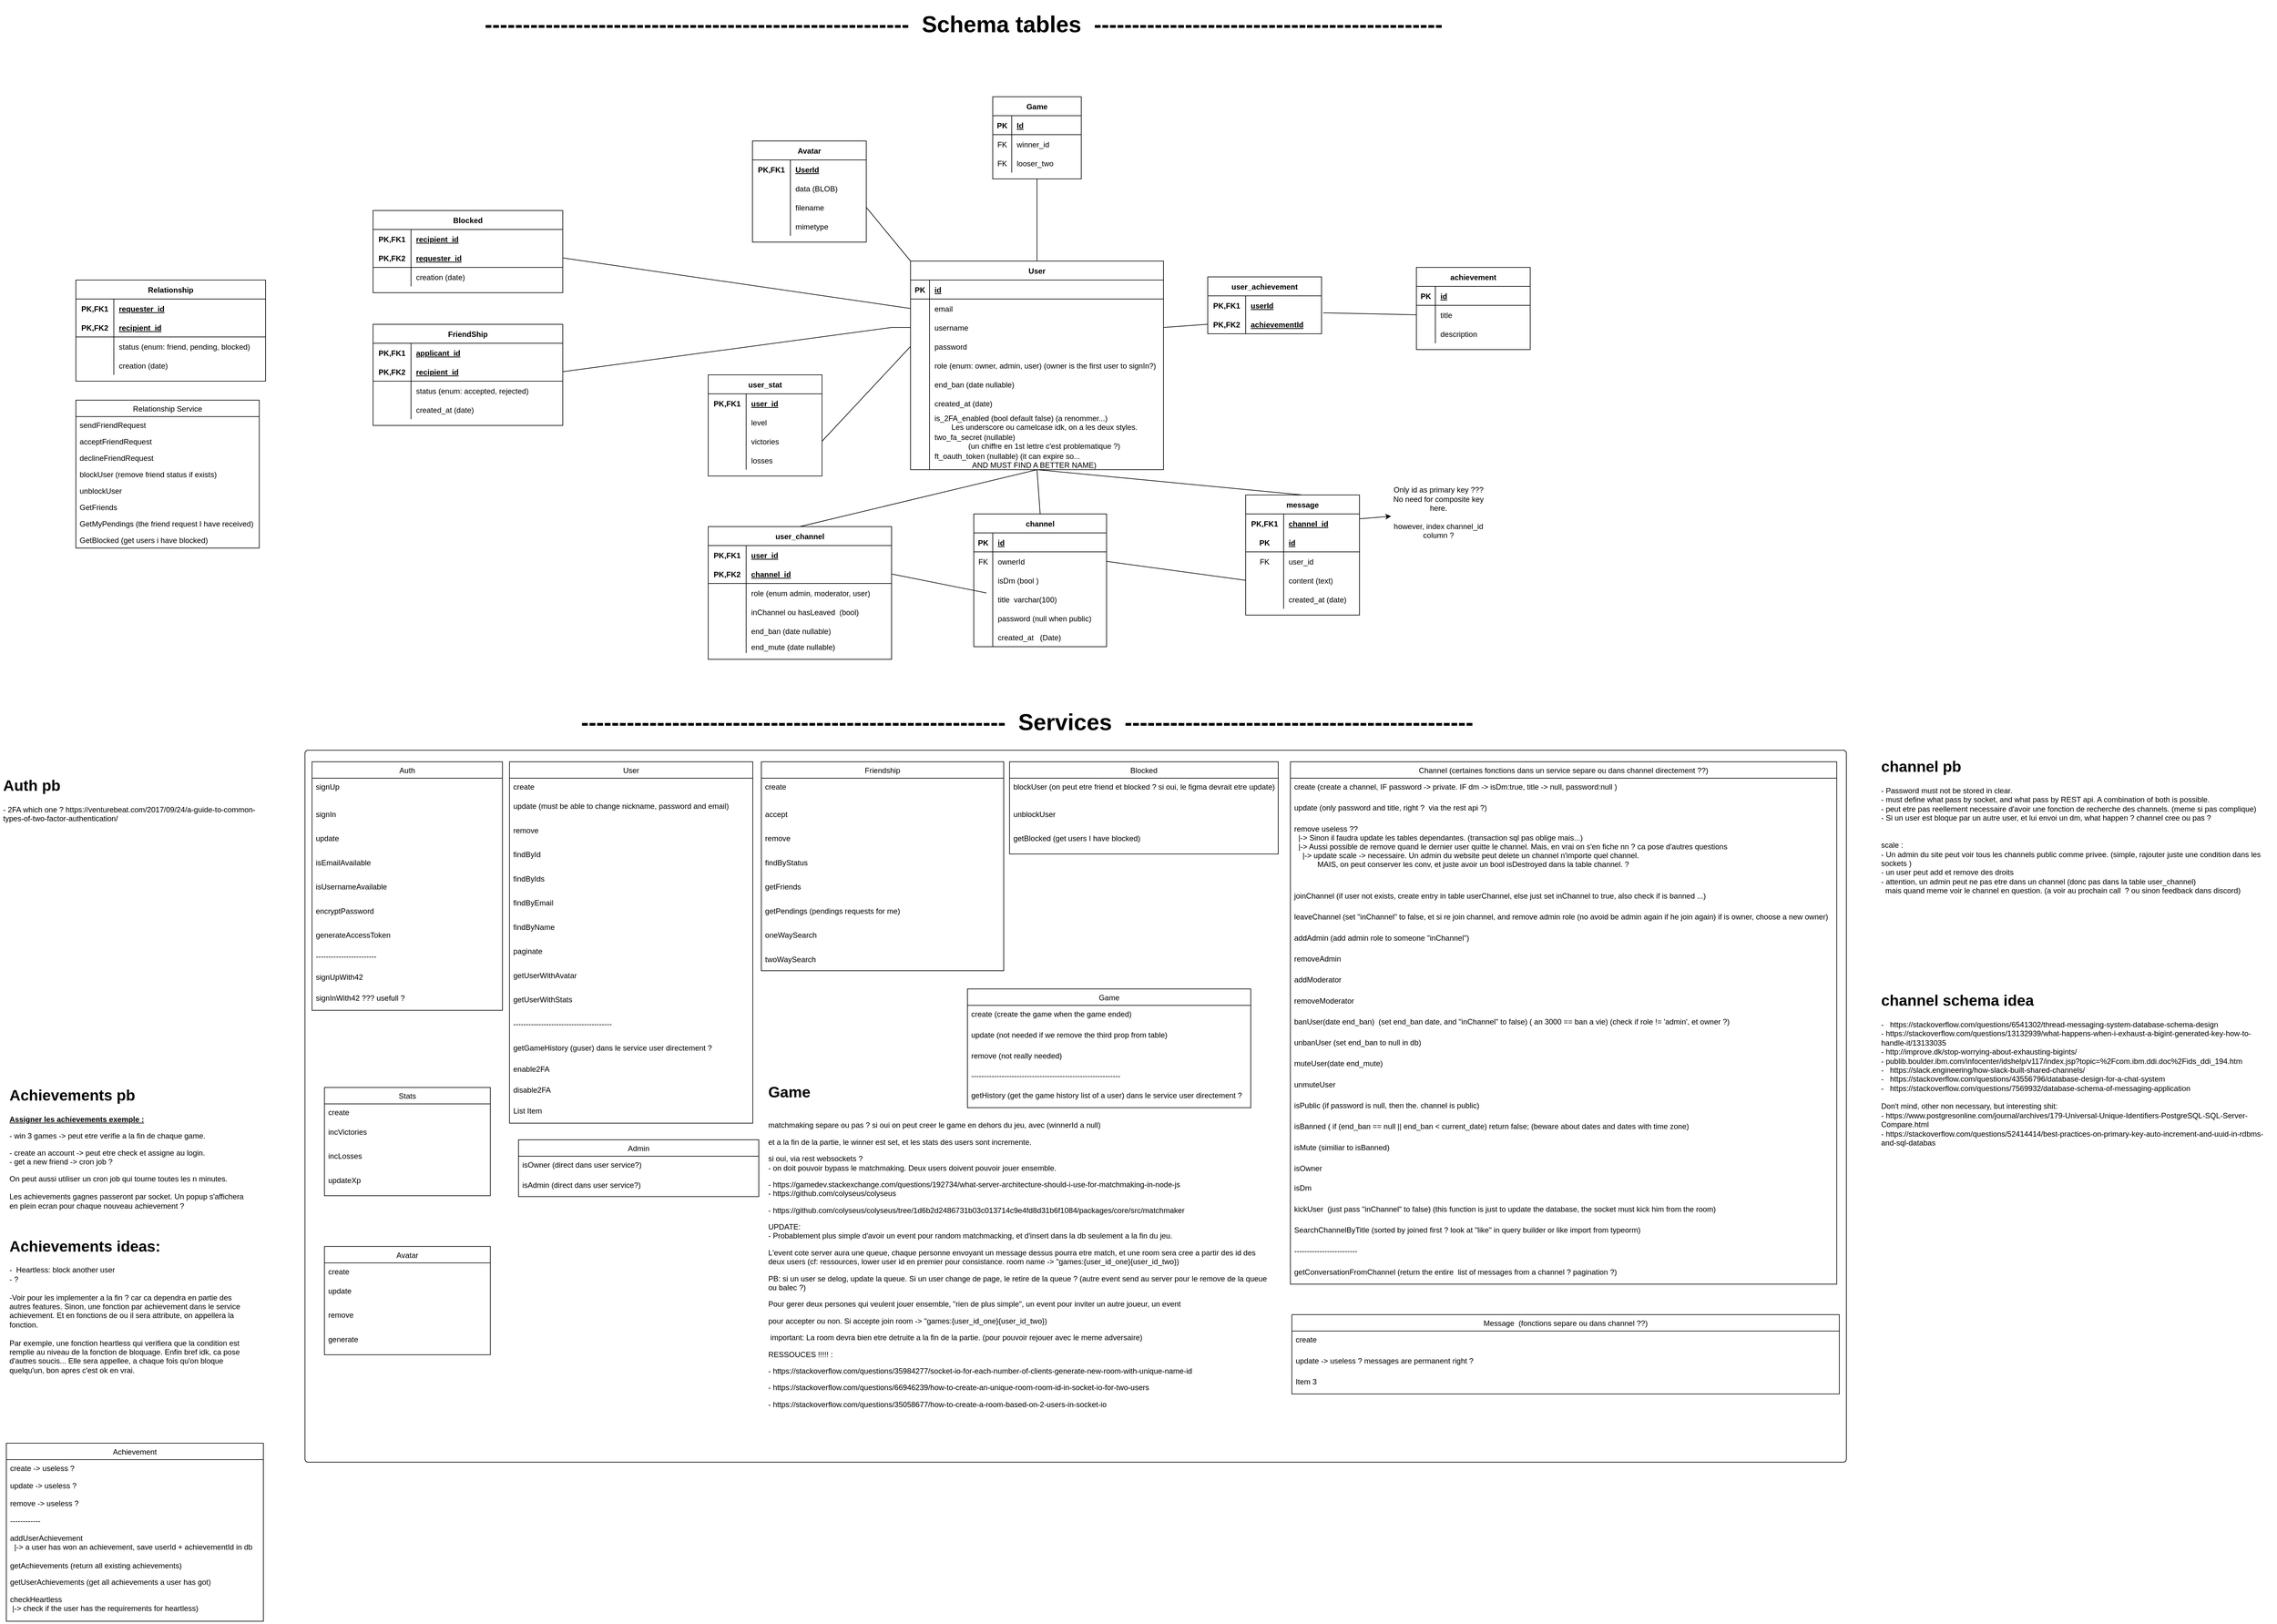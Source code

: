 <mxfile>
    <diagram id="RysTDXG4jlE5iRAqchQg" name="Schema Tables">
        <mxGraphModel dx="3206" dy="833" grid="1" gridSize="10" guides="0" tooltips="1" connect="1" arrows="1" fold="1" page="1" pageScale="1" pageWidth="850" pageHeight="1100" math="0" shadow="0">
            <root>
                <mxCell id="0"/>
                <mxCell id="1" parent="0"/>
                <mxCell id="2" value="User" style="shape=table;startSize=30;container=1;collapsible=1;childLayout=tableLayout;fixedRows=1;rowLines=0;fontStyle=1;align=center;resizeLast=1;" parent="1" vertex="1">
                    <mxGeometry x="-180" y="480" width="400" height="330" as="geometry">
                        <mxRectangle x="-60" y="480" width="60" height="30" as="alternateBounds"/>
                    </mxGeometry>
                </mxCell>
                <mxCell id="3" value="" style="shape=partialRectangle;collapsible=0;dropTarget=0;pointerEvents=0;fillColor=none;top=0;left=0;bottom=1;right=0;points=[[0,0.5],[1,0.5]];portConstraint=eastwest;" parent="2" vertex="1">
                    <mxGeometry y="30" width="400" height="30" as="geometry"/>
                </mxCell>
                <mxCell id="4" value="PK" style="shape=partialRectangle;connectable=0;fillColor=none;top=0;left=0;bottom=0;right=0;fontStyle=1;overflow=hidden;" parent="3" vertex="1">
                    <mxGeometry width="30" height="30" as="geometry"/>
                </mxCell>
                <mxCell id="5" value="id" style="shape=partialRectangle;connectable=0;fillColor=none;top=0;left=0;bottom=0;right=0;align=left;spacingLeft=6;fontStyle=5;overflow=hidden;" parent="3" vertex="1">
                    <mxGeometry x="30" width="370" height="30" as="geometry"/>
                </mxCell>
                <mxCell id="6" value="" style="shape=partialRectangle;collapsible=0;dropTarget=0;pointerEvents=0;fillColor=none;top=0;left=0;bottom=0;right=0;points=[[0,0.5],[1,0.5]];portConstraint=eastwest;" parent="2" vertex="1">
                    <mxGeometry y="60" width="400" height="30" as="geometry"/>
                </mxCell>
                <mxCell id="7" value="" style="shape=partialRectangle;connectable=0;fillColor=none;top=0;left=0;bottom=0;right=0;editable=1;overflow=hidden;" parent="6" vertex="1">
                    <mxGeometry width="30" height="30" as="geometry"/>
                </mxCell>
                <mxCell id="8" value="email" style="shape=partialRectangle;connectable=0;fillColor=none;top=0;left=0;bottom=0;right=0;align=left;spacingLeft=6;overflow=hidden;" parent="6" vertex="1">
                    <mxGeometry x="30" width="370" height="30" as="geometry"/>
                </mxCell>
                <mxCell id="9" value="" style="shape=partialRectangle;collapsible=0;dropTarget=0;pointerEvents=0;fillColor=none;top=0;left=0;bottom=0;right=0;points=[[0,0.5],[1,0.5]];portConstraint=eastwest;" parent="2" vertex="1">
                    <mxGeometry y="90" width="400" height="30" as="geometry"/>
                </mxCell>
                <mxCell id="10" value="" style="shape=partialRectangle;connectable=0;fillColor=none;top=0;left=0;bottom=0;right=0;editable=1;overflow=hidden;" parent="9" vertex="1">
                    <mxGeometry width="30" height="30" as="geometry"/>
                </mxCell>
                <mxCell id="11" value="username" style="shape=partialRectangle;connectable=0;fillColor=none;top=0;left=0;bottom=0;right=0;align=left;spacingLeft=6;overflow=hidden;" parent="9" vertex="1">
                    <mxGeometry x="30" width="370" height="30" as="geometry"/>
                </mxCell>
                <mxCell id="12" value="" style="shape=partialRectangle;collapsible=0;dropTarget=0;pointerEvents=0;fillColor=none;top=0;left=0;bottom=0;right=0;points=[[0,0.5],[1,0.5]];portConstraint=eastwest;" parent="2" vertex="1">
                    <mxGeometry y="120" width="400" height="30" as="geometry"/>
                </mxCell>
                <mxCell id="13" value="" style="shape=partialRectangle;connectable=0;fillColor=none;top=0;left=0;bottom=0;right=0;editable=1;overflow=hidden;" parent="12" vertex="1">
                    <mxGeometry width="30" height="30" as="geometry"/>
                </mxCell>
                <mxCell id="14" value="password" style="shape=partialRectangle;connectable=0;fillColor=none;top=0;left=0;bottom=0;right=0;align=left;spacingLeft=6;overflow=hidden;" parent="12" vertex="1">
                    <mxGeometry x="30" width="370" height="30" as="geometry"/>
                </mxCell>
                <mxCell id="269" style="shape=partialRectangle;collapsible=0;dropTarget=0;pointerEvents=0;fillColor=none;top=0;left=0;bottom=0;right=0;points=[[0,0.5],[1,0.5]];portConstraint=eastwest;" parent="2" vertex="1">
                    <mxGeometry y="150" width="400" height="30" as="geometry"/>
                </mxCell>
                <mxCell id="270" style="shape=partialRectangle;connectable=0;fillColor=none;top=0;left=0;bottom=0;right=0;editable=1;overflow=hidden;" parent="269" vertex="1">
                    <mxGeometry width="30" height="30" as="geometry"/>
                </mxCell>
                <mxCell id="271" value="role (enum: owner, admin, user) (owner is the first user to signIn?)" style="shape=partialRectangle;connectable=0;fillColor=none;top=0;left=0;bottom=0;right=0;align=left;spacingLeft=6;overflow=hidden;" parent="269" vertex="1">
                    <mxGeometry x="30" width="370" height="30" as="geometry"/>
                </mxCell>
                <mxCell id="mLE8yZWphqlip9nHkqS1-757" style="shape=partialRectangle;collapsible=0;dropTarget=0;pointerEvents=0;fillColor=none;top=0;left=0;bottom=0;right=0;points=[[0,0.5],[1,0.5]];portConstraint=eastwest;" parent="2" vertex="1">
                    <mxGeometry y="180" width="400" height="30" as="geometry"/>
                </mxCell>
                <mxCell id="mLE8yZWphqlip9nHkqS1-758" style="shape=partialRectangle;connectable=0;fillColor=none;top=0;left=0;bottom=0;right=0;editable=1;overflow=hidden;" parent="mLE8yZWphqlip9nHkqS1-757" vertex="1">
                    <mxGeometry width="30" height="30" as="geometry"/>
                </mxCell>
                <mxCell id="mLE8yZWphqlip9nHkqS1-759" value="end_ban (date nullable)" style="shape=partialRectangle;connectable=0;fillColor=none;top=0;left=0;bottom=0;right=0;align=left;spacingLeft=6;overflow=hidden;" parent="mLE8yZWphqlip9nHkqS1-757" vertex="1">
                    <mxGeometry x="30" width="370" height="30" as="geometry"/>
                </mxCell>
                <mxCell id="335" style="shape=partialRectangle;collapsible=0;dropTarget=0;pointerEvents=0;fillColor=none;top=0;left=0;bottom=0;right=0;points=[[0,0.5],[1,0.5]];portConstraint=eastwest;" parent="2" vertex="1">
                    <mxGeometry y="210" width="400" height="30" as="geometry"/>
                </mxCell>
                <mxCell id="336" style="shape=partialRectangle;connectable=0;fillColor=none;top=0;left=0;bottom=0;right=0;editable=1;overflow=hidden;" parent="335" vertex="1">
                    <mxGeometry width="30" height="30" as="geometry"/>
                </mxCell>
                <mxCell id="337" value="created_at (date)" style="shape=partialRectangle;connectable=0;fillColor=none;top=0;left=0;bottom=0;right=0;align=left;spacingLeft=6;overflow=hidden;" parent="335" vertex="1">
                    <mxGeometry x="30" width="370" height="30" as="geometry"/>
                </mxCell>
                <mxCell id="745" style="shape=partialRectangle;collapsible=0;dropTarget=0;pointerEvents=0;fillColor=none;top=0;left=0;bottom=0;right=0;points=[[0,0.5],[1,0.5]];portConstraint=eastwest;" parent="2" vertex="1">
                    <mxGeometry y="240" width="400" height="30" as="geometry"/>
                </mxCell>
                <mxCell id="746" style="shape=partialRectangle;connectable=0;fillColor=none;top=0;left=0;bottom=0;right=0;editable=1;overflow=hidden;" parent="745" vertex="1">
                    <mxGeometry width="30" height="30" as="geometry"/>
                </mxCell>
                <mxCell id="747" value="is_2FA_enabled (bool default false) (a renommer...)&#10;        Les underscore ou camelcase idk, on a les deux styles.&#10;        on choisir l'un ou l'autre ou on garde les deux ?&#10;        " style="shape=partialRectangle;connectable=0;fillColor=none;top=0;left=0;bottom=0;right=0;align=left;spacingLeft=6;overflow=hidden;" parent="745" vertex="1">
                    <mxGeometry x="30" width="370" height="30" as="geometry"/>
                </mxCell>
                <mxCell id="748" style="shape=partialRectangle;collapsible=0;dropTarget=0;pointerEvents=0;fillColor=none;top=0;left=0;bottom=0;right=0;points=[[0,0.5],[1,0.5]];portConstraint=eastwest;" parent="2" vertex="1">
                    <mxGeometry y="270" width="400" height="30" as="geometry"/>
                </mxCell>
                <mxCell id="749" style="shape=partialRectangle;connectable=0;fillColor=none;top=0;left=0;bottom=0;right=0;editable=1;overflow=hidden;" parent="748" vertex="1">
                    <mxGeometry width="30" height="30" as="geometry"/>
                </mxCell>
                <mxCell id="750" value="two_fa_secret (nullable) &#10;                (un chiffre en 1st lettre c'est problematique ?)" style="shape=partialRectangle;connectable=0;fillColor=none;top=0;left=0;bottom=0;right=0;align=left;spacingLeft=6;overflow=hidden;" parent="748" vertex="1">
                    <mxGeometry x="30" width="370" height="30" as="geometry"/>
                </mxCell>
                <mxCell id="729" style="shape=partialRectangle;collapsible=0;dropTarget=0;pointerEvents=0;fillColor=none;top=0;left=0;bottom=0;right=0;points=[[0,0.5],[1,0.5]];portConstraint=eastwest;" parent="2" vertex="1">
                    <mxGeometry y="300" width="400" height="30" as="geometry"/>
                </mxCell>
                <mxCell id="730" style="shape=partialRectangle;connectable=0;fillColor=none;top=0;left=0;bottom=0;right=0;editable=1;overflow=hidden;" parent="729" vertex="1">
                    <mxGeometry width="30" height="30" as="geometry"/>
                </mxCell>
                <mxCell id="731" value="ft_oauth_token (nullable) (it can expire so...&#10;                  AND MUST FIND A BETTER NAME)" style="shape=partialRectangle;connectable=0;fillColor=none;top=0;left=0;bottom=0;right=0;align=left;spacingLeft=6;overflow=hidden;" parent="729" vertex="1">
                    <mxGeometry x="30" width="370" height="30" as="geometry"/>
                </mxCell>
                <mxCell id="41" value="user_achievement" style="shape=table;startSize=30;container=1;collapsible=1;childLayout=tableLayout;fixedRows=1;rowLines=0;fontStyle=1;align=center;resizeLast=1;" parent="1" vertex="1">
                    <mxGeometry x="290" y="505" width="180" height="90" as="geometry"/>
                </mxCell>
                <mxCell id="42" value="" style="shape=partialRectangle;collapsible=0;dropTarget=0;pointerEvents=0;fillColor=none;top=0;left=0;bottom=0;right=0;points=[[0,0.5],[1,0.5]];portConstraint=eastwest;" parent="41" vertex="1">
                    <mxGeometry y="30" width="180" height="30" as="geometry"/>
                </mxCell>
                <mxCell id="43" value="PK,FK1" style="shape=partialRectangle;connectable=0;fillColor=none;top=0;left=0;bottom=0;right=0;fontStyle=1;overflow=hidden;" parent="42" vertex="1">
                    <mxGeometry width="60" height="30" as="geometry"/>
                </mxCell>
                <mxCell id="44" value="userId" style="shape=partialRectangle;connectable=0;fillColor=none;top=0;left=0;bottom=0;right=0;align=left;spacingLeft=6;fontStyle=5;overflow=hidden;" parent="42" vertex="1">
                    <mxGeometry x="60" width="120" height="30" as="geometry"/>
                </mxCell>
                <mxCell id="45" value="" style="shape=partialRectangle;collapsible=0;dropTarget=0;pointerEvents=0;fillColor=none;top=0;left=0;bottom=1;right=0;points=[[0,0.5],[1,0.5]];portConstraint=eastwest;" parent="41" vertex="1">
                    <mxGeometry y="60" width="180" height="30" as="geometry"/>
                </mxCell>
                <mxCell id="46" value="PK,FK2" style="shape=partialRectangle;connectable=0;fillColor=none;top=0;left=0;bottom=0;right=0;fontStyle=1;overflow=hidden;" parent="45" vertex="1">
                    <mxGeometry width="60" height="30" as="geometry"/>
                </mxCell>
                <mxCell id="47" value="achievementId" style="shape=partialRectangle;connectable=0;fillColor=none;top=0;left=0;bottom=0;right=0;align=left;spacingLeft=6;fontStyle=5;overflow=hidden;" parent="45" vertex="1">
                    <mxGeometry x="60" width="120" height="30" as="geometry"/>
                </mxCell>
                <mxCell id="54" value="achievement" style="shape=table;startSize=30;container=1;collapsible=1;childLayout=tableLayout;fixedRows=1;rowLines=0;fontStyle=1;align=center;resizeLast=1;" parent="1" vertex="1">
                    <mxGeometry x="620" y="490" width="180" height="130" as="geometry"/>
                </mxCell>
                <mxCell id="55" value="" style="shape=partialRectangle;collapsible=0;dropTarget=0;pointerEvents=0;fillColor=none;top=0;left=0;bottom=1;right=0;points=[[0,0.5],[1,0.5]];portConstraint=eastwest;" parent="54" vertex="1">
                    <mxGeometry y="30" width="180" height="30" as="geometry"/>
                </mxCell>
                <mxCell id="56" value="PK" style="shape=partialRectangle;connectable=0;fillColor=none;top=0;left=0;bottom=0;right=0;fontStyle=1;overflow=hidden;" parent="55" vertex="1">
                    <mxGeometry width="30" height="30" as="geometry"/>
                </mxCell>
                <mxCell id="57" value="id" style="shape=partialRectangle;connectable=0;fillColor=none;top=0;left=0;bottom=0;right=0;align=left;spacingLeft=6;fontStyle=5;overflow=hidden;" parent="55" vertex="1">
                    <mxGeometry x="30" width="150" height="30" as="geometry"/>
                </mxCell>
                <mxCell id="58" value="" style="shape=partialRectangle;collapsible=0;dropTarget=0;pointerEvents=0;fillColor=none;top=0;left=0;bottom=0;right=0;points=[[0,0.5],[1,0.5]];portConstraint=eastwest;" parent="54" vertex="1">
                    <mxGeometry y="60" width="180" height="30" as="geometry"/>
                </mxCell>
                <mxCell id="59" value="" style="shape=partialRectangle;connectable=0;fillColor=none;top=0;left=0;bottom=0;right=0;editable=1;overflow=hidden;" parent="58" vertex="1">
                    <mxGeometry width="30" height="30" as="geometry"/>
                </mxCell>
                <mxCell id="60" value="title" style="shape=partialRectangle;connectable=0;fillColor=none;top=0;left=0;bottom=0;right=0;align=left;spacingLeft=6;overflow=hidden;" parent="58" vertex="1">
                    <mxGeometry x="30" width="150" height="30" as="geometry"/>
                </mxCell>
                <mxCell id="61" value="" style="shape=partialRectangle;collapsible=0;dropTarget=0;pointerEvents=0;fillColor=none;top=0;left=0;bottom=0;right=0;points=[[0,0.5],[1,0.5]];portConstraint=eastwest;" parent="54" vertex="1">
                    <mxGeometry y="90" width="180" height="30" as="geometry"/>
                </mxCell>
                <mxCell id="62" value="" style="shape=partialRectangle;connectable=0;fillColor=none;top=0;left=0;bottom=0;right=0;editable=1;overflow=hidden;" parent="61" vertex="1">
                    <mxGeometry width="30" height="30" as="geometry"/>
                </mxCell>
                <mxCell id="63" value="description" style="shape=partialRectangle;connectable=0;fillColor=none;top=0;left=0;bottom=0;right=0;align=left;spacingLeft=6;overflow=hidden;" parent="61" vertex="1">
                    <mxGeometry x="30" width="150" height="30" as="geometry"/>
                </mxCell>
                <mxCell id="67" value="" style="endArrow=none;html=1;rounded=0;exitX=1;exitY=0.5;exitDx=0;exitDy=0;entryX=0;entryY=0.5;entryDx=0;entryDy=0;" parent="1" source="9" target="45" edge="1">
                    <mxGeometry relative="1" as="geometry">
                        <mxPoint x="310" y="400" as="sourcePoint"/>
                        <mxPoint x="470" y="400" as="targetPoint"/>
                    </mxGeometry>
                </mxCell>
                <mxCell id="69" value="" style="endArrow=none;html=1;rounded=0;exitX=0;exitY=0.5;exitDx=0;exitDy=0;entryX=1.014;entryY=-0.105;entryDx=0;entryDy=0;entryPerimeter=0;" parent="1" source="58" target="45" edge="1">
                    <mxGeometry relative="1" as="geometry">
                        <mxPoint x="310" y="400" as="sourcePoint"/>
                        <mxPoint x="470" y="400" as="targetPoint"/>
                    </mxGeometry>
                </mxCell>
                <mxCell id="70" value="FriendShip" style="shape=table;startSize=30;container=1;collapsible=1;childLayout=tableLayout;fixedRows=1;rowLines=0;fontStyle=1;align=center;resizeLast=1;" parent="1" vertex="1">
                    <mxGeometry x="-1030" y="580" width="300" height="160" as="geometry"/>
                </mxCell>
                <mxCell id="71" value="" style="shape=partialRectangle;collapsible=0;dropTarget=0;pointerEvents=0;fillColor=none;top=0;left=0;bottom=0;right=0;points=[[0,0.5],[1,0.5]];portConstraint=eastwest;" parent="70" vertex="1">
                    <mxGeometry y="30" width="300" height="30" as="geometry"/>
                </mxCell>
                <mxCell id="72" value="PK,FK1" style="shape=partialRectangle;connectable=0;fillColor=none;top=0;left=0;bottom=0;right=0;fontStyle=1;overflow=hidden;" parent="71" vertex="1">
                    <mxGeometry width="60" height="30" as="geometry"/>
                </mxCell>
                <mxCell id="73" value="applicant_id" style="shape=partialRectangle;connectable=0;fillColor=none;top=0;left=0;bottom=0;right=0;align=left;spacingLeft=6;fontStyle=5;overflow=hidden;" parent="71" vertex="1">
                    <mxGeometry x="60" width="240" height="30" as="geometry"/>
                </mxCell>
                <mxCell id="74" value="" style="shape=partialRectangle;collapsible=0;dropTarget=0;pointerEvents=0;fillColor=none;top=0;left=0;bottom=1;right=0;points=[[0,0.5],[1,0.5]];portConstraint=eastwest;" parent="70" vertex="1">
                    <mxGeometry y="60" width="300" height="30" as="geometry"/>
                </mxCell>
                <mxCell id="75" value="PK,FK2" style="shape=partialRectangle;connectable=0;fillColor=none;top=0;left=0;bottom=0;right=0;fontStyle=1;overflow=hidden;" parent="74" vertex="1">
                    <mxGeometry width="60" height="30" as="geometry"/>
                </mxCell>
                <mxCell id="76" value="recipient_id" style="shape=partialRectangle;connectable=0;fillColor=none;top=0;left=0;bottom=0;right=0;align=left;spacingLeft=6;fontStyle=5;overflow=hidden;" parent="74" vertex="1">
                    <mxGeometry x="60" width="240" height="30" as="geometry"/>
                </mxCell>
                <mxCell id="80" value="" style="shape=partialRectangle;collapsible=0;dropTarget=0;pointerEvents=0;fillColor=none;top=0;left=0;bottom=0;right=0;points=[[0,0.5],[1,0.5]];portConstraint=eastwest;" parent="70" vertex="1">
                    <mxGeometry y="90" width="300" height="30" as="geometry"/>
                </mxCell>
                <mxCell id="81" value="" style="shape=partialRectangle;connectable=0;fillColor=none;top=0;left=0;bottom=0;right=0;editable=1;overflow=hidden;" parent="80" vertex="1">
                    <mxGeometry width="60" height="30" as="geometry"/>
                </mxCell>
                <mxCell id="82" value="status (enum: accepted, rejected)" style="shape=partialRectangle;connectable=0;fillColor=none;top=0;left=0;bottom=0;right=0;align=left;spacingLeft=6;overflow=hidden;" parent="80" vertex="1">
                    <mxGeometry x="60" width="240" height="30" as="geometry"/>
                </mxCell>
                <mxCell id="338" style="shape=partialRectangle;collapsible=0;dropTarget=0;pointerEvents=0;fillColor=none;top=0;left=0;bottom=0;right=0;points=[[0,0.5],[1,0.5]];portConstraint=eastwest;" parent="70" vertex="1">
                    <mxGeometry y="120" width="300" height="30" as="geometry"/>
                </mxCell>
                <mxCell id="339" style="shape=partialRectangle;connectable=0;fillColor=none;top=0;left=0;bottom=0;right=0;editable=1;overflow=hidden;" parent="338" vertex="1">
                    <mxGeometry width="60" height="30" as="geometry"/>
                </mxCell>
                <mxCell id="340" value="created_at (date)" style="shape=partialRectangle;connectable=0;fillColor=none;top=0;left=0;bottom=0;right=0;align=left;spacingLeft=6;overflow=hidden;" parent="338" vertex="1">
                    <mxGeometry x="60" width="240" height="30" as="geometry"/>
                </mxCell>
                <mxCell id="103" value="" style="endArrow=none;html=1;rounded=0;exitX=0;exitY=0.5;exitDx=0;exitDy=0;entryX=1;entryY=0.5;entryDx=0;entryDy=0;" parent="1" source="9" target="74" edge="1">
                    <mxGeometry relative="1" as="geometry">
                        <mxPoint x="310" y="260" as="sourcePoint"/>
                        <mxPoint x="470" y="260" as="targetPoint"/>
                        <Array as="points">
                            <mxPoint x="-210" y="585"/>
                        </Array>
                    </mxGeometry>
                </mxCell>
                <mxCell id="104" value="channel" style="shape=table;startSize=30;container=1;collapsible=1;childLayout=tableLayout;fixedRows=1;rowLines=0;fontStyle=1;align=center;resizeLast=1;" parent="1" vertex="1">
                    <mxGeometry x="-80" y="880" width="210" height="210" as="geometry"/>
                </mxCell>
                <mxCell id="105" value="" style="shape=partialRectangle;collapsible=0;dropTarget=0;pointerEvents=0;fillColor=none;top=0;left=0;bottom=1;right=0;points=[[0,0.5],[1,0.5]];portConstraint=eastwest;" parent="104" vertex="1">
                    <mxGeometry y="30" width="210" height="30" as="geometry"/>
                </mxCell>
                <mxCell id="106" value="PK" style="shape=partialRectangle;connectable=0;fillColor=none;top=0;left=0;bottom=0;right=0;fontStyle=1;overflow=hidden;" parent="105" vertex="1">
                    <mxGeometry width="30" height="30" as="geometry"/>
                </mxCell>
                <mxCell id="107" value="id" style="shape=partialRectangle;connectable=0;fillColor=none;top=0;left=0;bottom=0;right=0;align=left;spacingLeft=6;fontStyle=5;overflow=hidden;" parent="105" vertex="1">
                    <mxGeometry x="30" width="180" height="30" as="geometry"/>
                </mxCell>
                <mxCell id="108" value="" style="shape=partialRectangle;collapsible=0;dropTarget=0;pointerEvents=0;fillColor=none;top=0;left=0;bottom=0;right=0;points=[[0,0.5],[1,0.5]];portConstraint=eastwest;" parent="104" vertex="1">
                    <mxGeometry y="60" width="210" height="30" as="geometry"/>
                </mxCell>
                <mxCell id="109" value="FK" style="shape=partialRectangle;connectable=0;fillColor=none;top=0;left=0;bottom=0;right=0;editable=1;overflow=hidden;" parent="108" vertex="1">
                    <mxGeometry width="30" height="30" as="geometry"/>
                </mxCell>
                <mxCell id="110" value="ownerId" style="shape=partialRectangle;connectable=0;fillColor=none;top=0;left=0;bottom=0;right=0;align=left;spacingLeft=6;overflow=hidden;" parent="108" vertex="1">
                    <mxGeometry x="30" width="180" height="30" as="geometry"/>
                </mxCell>
                <mxCell id="688" style="shape=partialRectangle;collapsible=0;dropTarget=0;pointerEvents=0;fillColor=none;top=0;left=0;bottom=0;right=0;points=[[0,0.5],[1,0.5]];portConstraint=eastwest;" parent="104" vertex="1">
                    <mxGeometry y="90" width="210" height="30" as="geometry"/>
                </mxCell>
                <mxCell id="689" style="shape=partialRectangle;connectable=0;fillColor=none;top=0;left=0;bottom=0;right=0;editable=1;overflow=hidden;" parent="688" vertex="1">
                    <mxGeometry width="30" height="30" as="geometry"/>
                </mxCell>
                <mxCell id="690" value="isDm (bool )" style="shape=partialRectangle;connectable=0;fillColor=none;top=0;left=0;bottom=0;right=0;align=left;spacingLeft=6;overflow=hidden;" parent="688" vertex="1">
                    <mxGeometry x="30" width="180" height="30" as="geometry"/>
                </mxCell>
                <mxCell id="368" style="shape=partialRectangle;collapsible=0;dropTarget=0;pointerEvents=0;fillColor=none;top=0;left=0;bottom=0;right=0;points=[[0,0.5],[1,0.5]];portConstraint=eastwest;" parent="104" vertex="1">
                    <mxGeometry y="120" width="210" height="30" as="geometry"/>
                </mxCell>
                <mxCell id="369" style="shape=partialRectangle;connectable=0;fillColor=none;top=0;left=0;bottom=0;right=0;editable=1;overflow=hidden;" parent="368" vertex="1">
                    <mxGeometry width="30" height="30" as="geometry"/>
                </mxCell>
                <mxCell id="370" value="title  varchar(100)" style="shape=partialRectangle;connectable=0;fillColor=none;top=0;left=0;bottom=0;right=0;align=left;spacingLeft=6;overflow=hidden;" parent="368" vertex="1">
                    <mxGeometry x="30" width="180" height="30" as="geometry"/>
                </mxCell>
                <mxCell id="114" value="" style="shape=partialRectangle;collapsible=0;dropTarget=0;pointerEvents=0;fillColor=none;top=0;left=0;bottom=0;right=0;points=[[0,0.5],[1,0.5]];portConstraint=eastwest;" parent="104" vertex="1">
                    <mxGeometry y="150" width="210" height="30" as="geometry"/>
                </mxCell>
                <mxCell id="115" value="" style="shape=partialRectangle;connectable=0;fillColor=none;top=0;left=0;bottom=0;right=0;editable=1;overflow=hidden;" parent="114" vertex="1">
                    <mxGeometry width="30" height="30" as="geometry"/>
                </mxCell>
                <mxCell id="116" value="password (null when public)" style="shape=partialRectangle;connectable=0;fillColor=none;top=0;left=0;bottom=0;right=0;align=left;spacingLeft=6;overflow=hidden;" parent="114" vertex="1">
                    <mxGeometry x="30" width="180" height="30" as="geometry"/>
                </mxCell>
                <mxCell id="117" style="shape=partialRectangle;collapsible=0;dropTarget=0;pointerEvents=0;fillColor=none;top=0;left=0;bottom=0;right=0;points=[[0,0.5],[1,0.5]];portConstraint=eastwest;" parent="104" vertex="1">
                    <mxGeometry y="180" width="210" height="30" as="geometry"/>
                </mxCell>
                <mxCell id="118" style="shape=partialRectangle;connectable=0;fillColor=none;top=0;left=0;bottom=0;right=0;editable=1;overflow=hidden;" parent="117" vertex="1">
                    <mxGeometry width="30" height="30" as="geometry"/>
                </mxCell>
                <mxCell id="119" value="created_at   (Date)" style="shape=partialRectangle;connectable=0;fillColor=none;top=0;left=0;bottom=0;right=0;align=left;spacingLeft=6;overflow=hidden;" parent="117" vertex="1">
                    <mxGeometry x="30" width="180" height="30" as="geometry"/>
                </mxCell>
                <mxCell id="120" value="" style="endArrow=none;html=1;rounded=0;exitX=0.5;exitY=1;exitDx=0;exitDy=0;entryX=0.5;entryY=0;entryDx=0;entryDy=0;" parent="1" source="2" target="104" edge="1">
                    <mxGeometry relative="1" as="geometry">
                        <mxPoint x="120" y="300" as="sourcePoint"/>
                        <mxPoint x="260" y="380" as="targetPoint"/>
                    </mxGeometry>
                </mxCell>
                <mxCell id="149" value="" style="endArrow=none;html=1;rounded=0;entryX=0.5;entryY=1;entryDx=0;entryDy=0;exitX=0.5;exitY=0;exitDx=0;exitDy=0;" parent="1" source="2" target="753" edge="1">
                    <mxGeometry relative="1" as="geometry">
                        <mxPoint x="-80" y="-50" as="sourcePoint"/>
                        <mxPoint x="160" y="320" as="targetPoint"/>
                    </mxGeometry>
                </mxCell>
                <mxCell id="183" value="user_channel" style="shape=table;startSize=30;container=1;collapsible=1;childLayout=tableLayout;fixedRows=1;rowLines=0;fontStyle=1;align=center;resizeLast=1;" parent="1" vertex="1">
                    <mxGeometry x="-500" y="900" width="290" height="210" as="geometry"/>
                </mxCell>
                <mxCell id="184" value="" style="shape=partialRectangle;collapsible=0;dropTarget=0;pointerEvents=0;fillColor=none;top=0;left=0;bottom=0;right=0;points=[[0,0.5],[1,0.5]];portConstraint=eastwest;" parent="183" vertex="1">
                    <mxGeometry y="30" width="290" height="30" as="geometry"/>
                </mxCell>
                <mxCell id="185" value="PK,FK1" style="shape=partialRectangle;connectable=0;fillColor=none;top=0;left=0;bottom=0;right=0;fontStyle=1;overflow=hidden;" parent="184" vertex="1">
                    <mxGeometry width="60" height="30" as="geometry"/>
                </mxCell>
                <mxCell id="186" value="user_id" style="shape=partialRectangle;connectable=0;fillColor=none;top=0;left=0;bottom=0;right=0;align=left;spacingLeft=6;fontStyle=5;overflow=hidden;" parent="184" vertex="1">
                    <mxGeometry x="60" width="230" height="30" as="geometry"/>
                </mxCell>
                <mxCell id="187" value="" style="shape=partialRectangle;collapsible=0;dropTarget=0;pointerEvents=0;fillColor=none;top=0;left=0;bottom=1;right=0;points=[[0,0.5],[1,0.5]];portConstraint=eastwest;" parent="183" vertex="1">
                    <mxGeometry y="60" width="290" height="30" as="geometry"/>
                </mxCell>
                <mxCell id="188" value="PK,FK2" style="shape=partialRectangle;connectable=0;fillColor=none;top=0;left=0;bottom=0;right=0;fontStyle=1;overflow=hidden;" parent="187" vertex="1">
                    <mxGeometry width="60" height="30" as="geometry"/>
                </mxCell>
                <mxCell id="189" value="channel_id" style="shape=partialRectangle;connectable=0;fillColor=none;top=0;left=0;bottom=0;right=0;align=left;spacingLeft=6;fontStyle=5;overflow=hidden;" parent="187" vertex="1">
                    <mxGeometry x="60" width="230" height="30" as="geometry"/>
                </mxCell>
                <mxCell id="190" value="" style="shape=partialRectangle;collapsible=0;dropTarget=0;pointerEvents=0;fillColor=none;top=0;left=0;bottom=0;right=0;points=[[0,0.5],[1,0.5]];portConstraint=eastwest;" parent="183" vertex="1">
                    <mxGeometry y="90" width="290" height="30" as="geometry"/>
                </mxCell>
                <mxCell id="191" value="" style="shape=partialRectangle;connectable=0;fillColor=none;top=0;left=0;bottom=0;right=0;editable=1;overflow=hidden;" parent="190" vertex="1">
                    <mxGeometry width="60" height="30" as="geometry"/>
                </mxCell>
                <mxCell id="192" value="role (enum admin, moderator, user)" style="shape=partialRectangle;connectable=0;fillColor=none;top=0;left=0;bottom=0;right=0;align=left;spacingLeft=6;overflow=hidden;" parent="190" vertex="1">
                    <mxGeometry x="60" width="230" height="30" as="geometry"/>
                </mxCell>
                <mxCell id="412" style="shape=partialRectangle;collapsible=0;dropTarget=0;pointerEvents=0;fillColor=none;top=0;left=0;bottom=0;right=0;points=[[0,0.5],[1,0.5]];portConstraint=eastwest;" parent="183" vertex="1">
                    <mxGeometry y="120" width="290" height="30" as="geometry"/>
                </mxCell>
                <mxCell id="413" style="shape=partialRectangle;connectable=0;fillColor=none;top=0;left=0;bottom=0;right=0;editable=1;overflow=hidden;" parent="412" vertex="1">
                    <mxGeometry width="60" height="30" as="geometry"/>
                </mxCell>
                <mxCell id="414" value="inChannel ou hasLeaved  (bool)" style="shape=partialRectangle;connectable=0;fillColor=none;top=0;left=0;bottom=0;right=0;align=left;spacingLeft=6;overflow=hidden;" parent="412" vertex="1">
                    <mxGeometry x="60" width="230" height="30" as="geometry"/>
                </mxCell>
                <mxCell id="356" style="shape=partialRectangle;collapsible=0;dropTarget=0;pointerEvents=0;fillColor=none;top=0;left=0;bottom=0;right=0;points=[[0,0.5],[1,0.5]];portConstraint=eastwest;" parent="183" vertex="1">
                    <mxGeometry y="150" width="290" height="30" as="geometry"/>
                </mxCell>
                <mxCell id="357" style="shape=partialRectangle;connectable=0;fillColor=none;top=0;left=0;bottom=0;right=0;editable=1;overflow=hidden;" parent="356" vertex="1">
                    <mxGeometry width="60" height="30" as="geometry"/>
                </mxCell>
                <mxCell id="358" value="end_ban (date nullable)" style="shape=partialRectangle;connectable=0;fillColor=none;top=0;left=0;bottom=0;right=0;align=left;spacingLeft=6;overflow=hidden;" parent="356" vertex="1">
                    <mxGeometry x="60" width="230" height="30" as="geometry"/>
                </mxCell>
                <mxCell id="362" style="shape=partialRectangle;collapsible=0;dropTarget=0;pointerEvents=0;fillColor=none;top=0;left=0;bottom=0;right=0;points=[[0,0.5],[1,0.5]];portConstraint=eastwest;" parent="183" vertex="1">
                    <mxGeometry y="180" width="290" height="20" as="geometry"/>
                </mxCell>
                <mxCell id="363" style="shape=partialRectangle;connectable=0;fillColor=none;top=0;left=0;bottom=0;right=0;editable=1;overflow=hidden;" parent="362" vertex="1">
                    <mxGeometry width="60" height="20" as="geometry"/>
                </mxCell>
                <mxCell id="364" value="end_mute (date nullable)" style="shape=partialRectangle;connectable=0;fillColor=none;top=0;left=0;bottom=0;right=0;align=left;spacingLeft=6;overflow=hidden;" parent="362" vertex="1">
                    <mxGeometry x="60" width="230" height="20" as="geometry"/>
                </mxCell>
                <mxCell id="196" value="" style="endArrow=none;html=1;rounded=0;exitX=0.5;exitY=0;exitDx=0;exitDy=0;entryX=0.5;entryY=1;entryDx=0;entryDy=0;" parent="1" source="183" target="2" edge="1">
                    <mxGeometry relative="1" as="geometry">
                        <mxPoint x="-150" y="590" as="sourcePoint"/>
                        <mxPoint x="300" y="390" as="targetPoint"/>
                    </mxGeometry>
                </mxCell>
                <mxCell id="212" value="" style="endArrow=none;html=1;rounded=0;exitX=1;exitY=0.5;exitDx=0;exitDy=0;entryX=0;entryY=0.5;entryDx=0;entryDy=0;" parent="1" source="187" edge="1">
                    <mxGeometry relative="1" as="geometry">
                        <mxPoint x="-30" y="260" as="sourcePoint"/>
                        <mxPoint x="-60" y="1005" as="targetPoint"/>
                    </mxGeometry>
                </mxCell>
                <mxCell id="254" value="message" style="shape=table;startSize=30;container=1;collapsible=1;childLayout=tableLayout;fixedRows=1;rowLines=0;fontStyle=1;align=center;resizeLast=1;" parent="1" vertex="1">
                    <mxGeometry x="350" y="850" width="180" height="190" as="geometry"/>
                </mxCell>
                <mxCell id="255" value="" style="shape=partialRectangle;collapsible=0;dropTarget=0;pointerEvents=0;fillColor=none;top=0;left=0;bottom=0;right=0;points=[[0,0.5],[1,0.5]];portConstraint=eastwest;" parent="254" vertex="1">
                    <mxGeometry y="30" width="180" height="30" as="geometry"/>
                </mxCell>
                <mxCell id="256" value="PK,FK1" style="shape=partialRectangle;connectable=0;fillColor=none;top=0;left=0;bottom=0;right=0;fontStyle=1;overflow=hidden;" parent="255" vertex="1">
                    <mxGeometry width="60" height="30" as="geometry"/>
                </mxCell>
                <mxCell id="257" value="channel_id" style="shape=partialRectangle;connectable=0;fillColor=none;top=0;left=0;bottom=0;right=0;align=left;spacingLeft=6;fontStyle=5;overflow=hidden;" parent="255" vertex="1">
                    <mxGeometry x="60" width="120" height="30" as="geometry"/>
                </mxCell>
                <mxCell id="374" style="shape=partialRectangle;collapsible=0;dropTarget=0;pointerEvents=0;fillColor=none;top=0;left=0;bottom=1;right=0;points=[[0,0.5],[1,0.5]];portConstraint=eastwest;" parent="254" vertex="1">
                    <mxGeometry y="60" width="180" height="30" as="geometry"/>
                </mxCell>
                <mxCell id="375" value="PK" style="shape=partialRectangle;connectable=0;fillColor=none;top=0;left=0;bottom=0;right=0;fontStyle=1;overflow=hidden;" parent="374" vertex="1">
                    <mxGeometry width="60" height="30" as="geometry"/>
                </mxCell>
                <mxCell id="376" value="id" style="shape=partialRectangle;connectable=0;fillColor=none;top=0;left=0;bottom=0;right=0;align=left;spacingLeft=6;fontStyle=5;overflow=hidden;" parent="374" vertex="1">
                    <mxGeometry x="60" width="120" height="30" as="geometry"/>
                </mxCell>
                <mxCell id="377" style="shape=partialRectangle;collapsible=0;dropTarget=0;pointerEvents=0;fillColor=none;top=0;left=0;bottom=0;right=0;points=[[0,0.5],[1,0.5]];portConstraint=eastwest;" parent="254" vertex="1">
                    <mxGeometry y="90" width="180" height="30" as="geometry"/>
                </mxCell>
                <mxCell id="378" value="FK" style="shape=partialRectangle;connectable=0;fillColor=none;top=0;left=0;bottom=0;right=0;editable=1;overflow=hidden;" parent="377" vertex="1">
                    <mxGeometry width="60" height="30" as="geometry"/>
                </mxCell>
                <mxCell id="379" value="user_id" style="shape=partialRectangle;connectable=0;fillColor=none;top=0;left=0;bottom=0;right=0;align=left;spacingLeft=6;overflow=hidden;" parent="377" vertex="1">
                    <mxGeometry x="60" width="120" height="30" as="geometry"/>
                </mxCell>
                <mxCell id="264" value="" style="shape=partialRectangle;collapsible=0;dropTarget=0;pointerEvents=0;fillColor=none;top=0;left=0;bottom=0;right=0;points=[[0,0.5],[1,0.5]];portConstraint=eastwest;" parent="254" vertex="1">
                    <mxGeometry y="120" width="180" height="30" as="geometry"/>
                </mxCell>
                <mxCell id="265" value="" style="shape=partialRectangle;connectable=0;fillColor=none;top=0;left=0;bottom=0;right=0;editable=1;overflow=hidden;" parent="264" vertex="1">
                    <mxGeometry width="60" height="30" as="geometry"/>
                </mxCell>
                <mxCell id="266" value="content (text)" style="shape=partialRectangle;connectable=0;fillColor=none;top=0;left=0;bottom=0;right=0;align=left;spacingLeft=6;overflow=hidden;" parent="264" vertex="1">
                    <mxGeometry x="60" width="120" height="30" as="geometry"/>
                </mxCell>
                <mxCell id="380" style="shape=partialRectangle;collapsible=0;dropTarget=0;pointerEvents=0;fillColor=none;top=0;left=0;bottom=0;right=0;points=[[0,0.5],[1,0.5]];portConstraint=eastwest;" parent="254" vertex="1">
                    <mxGeometry y="150" width="180" height="30" as="geometry"/>
                </mxCell>
                <mxCell id="381" style="shape=partialRectangle;connectable=0;fillColor=none;top=0;left=0;bottom=0;right=0;editable=1;overflow=hidden;" parent="380" vertex="1">
                    <mxGeometry width="60" height="30" as="geometry"/>
                </mxCell>
                <mxCell id="382" value="created_at (date)" style="shape=partialRectangle;connectable=0;fillColor=none;top=0;left=0;bottom=0;right=0;align=left;spacingLeft=6;overflow=hidden;" parent="380" vertex="1">
                    <mxGeometry x="60" width="120" height="30" as="geometry"/>
                </mxCell>
                <mxCell id="267" value="" style="endArrow=none;html=1;rounded=0;entryX=0.5;entryY=0;entryDx=0;entryDy=0;exitX=0.5;exitY=1;exitDx=0;exitDy=0;" parent="1" source="2" target="254" edge="1">
                    <mxGeometry relative="1" as="geometry">
                        <mxPoint x="30" y="690" as="sourcePoint"/>
                        <mxPoint x="250" y="850" as="targetPoint"/>
                    </mxGeometry>
                </mxCell>
                <mxCell id="268" value="" style="endArrow=none;html=1;rounded=0;exitX=1;exitY=0.5;exitDx=0;exitDy=0;entryX=0;entryY=0.5;entryDx=0;entryDy=0;" parent="1" source="108" edge="1">
                    <mxGeometry relative="1" as="geometry">
                        <mxPoint x="90" y="850" as="sourcePoint"/>
                        <mxPoint x="350" y="985" as="targetPoint"/>
                    </mxGeometry>
                </mxCell>
                <mxCell id="288" value="user_stat" style="shape=table;startSize=30;container=1;collapsible=1;childLayout=tableLayout;fixedRows=1;rowLines=0;fontStyle=1;align=center;resizeLast=1;" parent="1" vertex="1">
                    <mxGeometry x="-500" y="660" width="180" height="160" as="geometry"/>
                </mxCell>
                <mxCell id="289" value="" style="shape=partialRectangle;collapsible=0;dropTarget=0;pointerEvents=0;fillColor=none;top=0;left=0;bottom=0;right=0;points=[[0,0.5],[1,0.5]];portConstraint=eastwest;" parent="288" vertex="1">
                    <mxGeometry y="30" width="180" height="30" as="geometry"/>
                </mxCell>
                <mxCell id="290" value="PK,FK1" style="shape=partialRectangle;connectable=0;fillColor=none;top=0;left=0;bottom=0;right=0;fontStyle=1;overflow=hidden;" parent="289" vertex="1">
                    <mxGeometry width="60" height="30" as="geometry"/>
                </mxCell>
                <mxCell id="291" value="user_id" style="shape=partialRectangle;connectable=0;fillColor=none;top=0;left=0;bottom=0;right=0;align=left;spacingLeft=6;fontStyle=5;overflow=hidden;" parent="289" vertex="1">
                    <mxGeometry x="60" width="120" height="30" as="geometry"/>
                </mxCell>
                <mxCell id="295" value="" style="shape=partialRectangle;collapsible=0;dropTarget=0;pointerEvents=0;fillColor=none;top=0;left=0;bottom=0;right=0;points=[[0,0.5],[1,0.5]];portConstraint=eastwest;" parent="288" vertex="1">
                    <mxGeometry y="60" width="180" height="30" as="geometry"/>
                </mxCell>
                <mxCell id="296" value="" style="shape=partialRectangle;connectable=0;fillColor=none;top=0;left=0;bottom=0;right=0;editable=1;overflow=hidden;" parent="295" vertex="1">
                    <mxGeometry width="60" height="30" as="geometry"/>
                </mxCell>
                <mxCell id="297" value="level" style="shape=partialRectangle;connectable=0;fillColor=none;top=0;left=0;bottom=0;right=0;align=left;spacingLeft=6;overflow=hidden;" parent="295" vertex="1">
                    <mxGeometry x="60" width="120" height="30" as="geometry"/>
                </mxCell>
                <mxCell id="298" value="" style="shape=partialRectangle;collapsible=0;dropTarget=0;pointerEvents=0;fillColor=none;top=0;left=0;bottom=0;right=0;points=[[0,0.5],[1,0.5]];portConstraint=eastwest;" parent="288" vertex="1">
                    <mxGeometry y="90" width="180" height="30" as="geometry"/>
                </mxCell>
                <mxCell id="299" value="" style="shape=partialRectangle;connectable=0;fillColor=none;top=0;left=0;bottom=0;right=0;editable=1;overflow=hidden;" parent="298" vertex="1">
                    <mxGeometry width="60" height="30" as="geometry"/>
                </mxCell>
                <mxCell id="300" value="victories" style="shape=partialRectangle;connectable=0;fillColor=none;top=0;left=0;bottom=0;right=0;align=left;spacingLeft=6;overflow=hidden;" parent="298" vertex="1">
                    <mxGeometry x="60" width="120" height="30" as="geometry"/>
                </mxCell>
                <mxCell id="301" style="shape=partialRectangle;collapsible=0;dropTarget=0;pointerEvents=0;fillColor=none;top=0;left=0;bottom=0;right=0;points=[[0,0.5],[1,0.5]];portConstraint=eastwest;" parent="288" vertex="1">
                    <mxGeometry y="120" width="180" height="30" as="geometry"/>
                </mxCell>
                <mxCell id="302" style="shape=partialRectangle;connectable=0;fillColor=none;top=0;left=0;bottom=0;right=0;editable=1;overflow=hidden;" parent="301" vertex="1">
                    <mxGeometry width="60" height="30" as="geometry"/>
                </mxCell>
                <mxCell id="303" value="losses" style="shape=partialRectangle;connectable=0;fillColor=none;top=0;left=0;bottom=0;right=0;align=left;spacingLeft=6;overflow=hidden;" parent="301" vertex="1">
                    <mxGeometry x="60" width="120" height="30" as="geometry"/>
                </mxCell>
                <mxCell id="318" value="Avatar" style="shape=table;startSize=30;container=1;collapsible=1;childLayout=tableLayout;fixedRows=1;rowLines=0;fontStyle=1;align=center;resizeLast=1;" parent="1" vertex="1">
                    <mxGeometry x="-430" y="290" width="180" height="160" as="geometry"/>
                </mxCell>
                <mxCell id="319" value="" style="shape=partialRectangle;collapsible=0;dropTarget=0;pointerEvents=0;fillColor=none;top=0;left=0;bottom=0;right=0;points=[[0,0.5],[1,0.5]];portConstraint=eastwest;" parent="318" vertex="1">
                    <mxGeometry y="30" width="180" height="30" as="geometry"/>
                </mxCell>
                <mxCell id="320" value="PK,FK1" style="shape=partialRectangle;connectable=0;fillColor=none;top=0;left=0;bottom=0;right=0;fontStyle=1;overflow=hidden;" parent="319" vertex="1">
                    <mxGeometry width="60" height="30" as="geometry"/>
                </mxCell>
                <mxCell id="321" value="UserId" style="shape=partialRectangle;connectable=0;fillColor=none;top=0;left=0;bottom=0;right=0;align=left;spacingLeft=6;fontStyle=5;overflow=hidden;" parent="319" vertex="1">
                    <mxGeometry x="60" width="120" height="30" as="geometry"/>
                </mxCell>
                <mxCell id="325" value="" style="shape=partialRectangle;collapsible=0;dropTarget=0;pointerEvents=0;fillColor=none;top=0;left=0;bottom=0;right=0;points=[[0,0.5],[1,0.5]];portConstraint=eastwest;" parent="318" vertex="1">
                    <mxGeometry y="60" width="180" height="30" as="geometry"/>
                </mxCell>
                <mxCell id="326" value="" style="shape=partialRectangle;connectable=0;fillColor=none;top=0;left=0;bottom=0;right=0;editable=1;overflow=hidden;" parent="325" vertex="1">
                    <mxGeometry width="60" height="30" as="geometry"/>
                </mxCell>
                <mxCell id="327" value="data (BLOB)" style="shape=partialRectangle;connectable=0;fillColor=none;top=0;left=0;bottom=0;right=0;align=left;spacingLeft=6;overflow=hidden;" parent="325" vertex="1">
                    <mxGeometry x="60" width="120" height="30" as="geometry"/>
                </mxCell>
                <mxCell id="wZizNAjMJCwDKfgdPnAz-744" style="shape=partialRectangle;collapsible=0;dropTarget=0;pointerEvents=0;fillColor=none;top=0;left=0;bottom=0;right=0;points=[[0,0.5],[1,0.5]];portConstraint=eastwest;" parent="318" vertex="1">
                    <mxGeometry y="90" width="180" height="30" as="geometry"/>
                </mxCell>
                <mxCell id="wZizNAjMJCwDKfgdPnAz-745" style="shape=partialRectangle;connectable=0;fillColor=none;top=0;left=0;bottom=0;right=0;editable=1;overflow=hidden;" parent="wZizNAjMJCwDKfgdPnAz-744" vertex="1">
                    <mxGeometry width="60" height="30" as="geometry"/>
                </mxCell>
                <mxCell id="wZizNAjMJCwDKfgdPnAz-746" value="filename" style="shape=partialRectangle;connectable=0;fillColor=none;top=0;left=0;bottom=0;right=0;align=left;spacingLeft=6;overflow=hidden;" parent="wZizNAjMJCwDKfgdPnAz-744" vertex="1">
                    <mxGeometry x="60" width="120" height="30" as="geometry"/>
                </mxCell>
                <mxCell id="wZizNAjMJCwDKfgdPnAz-747" style="shape=partialRectangle;collapsible=0;dropTarget=0;pointerEvents=0;fillColor=none;top=0;left=0;bottom=0;right=0;points=[[0,0.5],[1,0.5]];portConstraint=eastwest;" parent="318" vertex="1">
                    <mxGeometry y="120" width="180" height="30" as="geometry"/>
                </mxCell>
                <mxCell id="wZizNAjMJCwDKfgdPnAz-748" style="shape=partialRectangle;connectable=0;fillColor=none;top=0;left=0;bottom=0;right=0;editable=1;overflow=hidden;" parent="wZizNAjMJCwDKfgdPnAz-747" vertex="1">
                    <mxGeometry width="60" height="30" as="geometry"/>
                </mxCell>
                <mxCell id="wZizNAjMJCwDKfgdPnAz-749" value="mimetype" style="shape=partialRectangle;connectable=0;fillColor=none;top=0;left=0;bottom=0;right=0;align=left;spacingLeft=6;overflow=hidden;" parent="wZizNAjMJCwDKfgdPnAz-747" vertex="1">
                    <mxGeometry x="60" width="120" height="30" as="geometry"/>
                </mxCell>
                <mxCell id="334" value="" style="endArrow=none;html=1;rounded=0;exitX=1;exitY=0.5;exitDx=0;exitDy=0;entryX=0;entryY=0;entryDx=0;entryDy=0;" parent="1" source="wZizNAjMJCwDKfgdPnAz-744" target="2" edge="1">
                    <mxGeometry relative="1" as="geometry">
                        <mxPoint x="-280" y="640" as="sourcePoint"/>
                        <mxPoint x="-120" y="640" as="targetPoint"/>
                    </mxGeometry>
                </mxCell>
                <mxCell id="348" value="" style="endArrow=none;html=1;rounded=0;exitX=1;exitY=0.5;exitDx=0;exitDy=0;entryX=0;entryY=0.5;entryDx=0;entryDy=0;" parent="1" source="298" target="12" edge="1">
                    <mxGeometry relative="1" as="geometry">
                        <mxPoint x="-240" y="690" as="sourcePoint"/>
                        <mxPoint x="-80" y="690" as="targetPoint"/>
                    </mxGeometry>
                </mxCell>
                <mxCell id="383" value="Blocked" style="shape=table;startSize=30;container=1;collapsible=1;childLayout=tableLayout;fixedRows=1;rowLines=0;fontStyle=1;align=center;resizeLast=1;" parent="1" vertex="1">
                    <mxGeometry x="-1030" y="400" width="300" height="130" as="geometry"/>
                </mxCell>
                <mxCell id="384" value="" style="shape=partialRectangle;collapsible=0;dropTarget=0;pointerEvents=0;fillColor=none;top=0;left=0;bottom=0;right=0;points=[[0,0.5],[1,0.5]];portConstraint=eastwest;" parent="383" vertex="1">
                    <mxGeometry y="30" width="300" height="30" as="geometry"/>
                </mxCell>
                <mxCell id="385" value="PK,FK1" style="shape=partialRectangle;connectable=0;fillColor=none;top=0;left=0;bottom=0;right=0;fontStyle=1;overflow=hidden;" parent="384" vertex="1">
                    <mxGeometry width="60" height="30" as="geometry"/>
                </mxCell>
                <mxCell id="386" value="recipient_id" style="shape=partialRectangle;connectable=0;fillColor=none;top=0;left=0;bottom=0;right=0;align=left;spacingLeft=6;fontStyle=5;overflow=hidden;" parent="384" vertex="1">
                    <mxGeometry x="60" width="240" height="30" as="geometry"/>
                </mxCell>
                <mxCell id="387" value="" style="shape=partialRectangle;collapsible=0;dropTarget=0;pointerEvents=0;fillColor=none;top=0;left=0;bottom=1;right=0;points=[[0,0.5],[1,0.5]];portConstraint=eastwest;" parent="383" vertex="1">
                    <mxGeometry y="60" width="300" height="30" as="geometry"/>
                </mxCell>
                <mxCell id="388" value="PK,FK2" style="shape=partialRectangle;connectable=0;fillColor=none;top=0;left=0;bottom=0;right=0;fontStyle=1;overflow=hidden;" parent="387" vertex="1">
                    <mxGeometry width="60" height="30" as="geometry"/>
                </mxCell>
                <mxCell id="389" value="requester_id" style="shape=partialRectangle;connectable=0;fillColor=none;top=0;left=0;bottom=0;right=0;align=left;spacingLeft=6;fontStyle=5;overflow=hidden;" parent="387" vertex="1">
                    <mxGeometry x="60" width="240" height="30" as="geometry"/>
                </mxCell>
                <mxCell id="393" style="shape=partialRectangle;collapsible=0;dropTarget=0;pointerEvents=0;fillColor=none;top=0;left=0;bottom=0;right=0;points=[[0,0.5],[1,0.5]];portConstraint=eastwest;" parent="383" vertex="1">
                    <mxGeometry y="90" width="300" height="30" as="geometry"/>
                </mxCell>
                <mxCell id="394" style="shape=partialRectangle;connectable=0;fillColor=none;top=0;left=0;bottom=0;right=0;editable=1;overflow=hidden;" parent="393" vertex="1">
                    <mxGeometry width="60" height="30" as="geometry"/>
                </mxCell>
                <mxCell id="395" value="creation (date)" style="shape=partialRectangle;connectable=0;fillColor=none;top=0;left=0;bottom=0;right=0;align=left;spacingLeft=6;overflow=hidden;" parent="393" vertex="1">
                    <mxGeometry x="60" width="240" height="30" as="geometry"/>
                </mxCell>
                <mxCell id="398" value="" style="endArrow=none;html=1;rounded=0;exitX=1;exitY=0.5;exitDx=0;exitDy=0;entryX=0;entryY=0.5;entryDx=0;entryDy=0;" parent="1" source="387" target="6" edge="1">
                    <mxGeometry relative="1" as="geometry">
                        <mxPoint x="-350" y="450" as="sourcePoint"/>
                        <mxPoint x="-190" y="450" as="targetPoint"/>
                    </mxGeometry>
                </mxCell>
                <mxCell id="399" value="Relationship" style="shape=table;startSize=30;container=1;collapsible=1;childLayout=tableLayout;fixedRows=1;rowLines=0;fontStyle=1;align=center;resizeLast=1;" parent="1" vertex="1">
                    <mxGeometry x="-1500" y="510" width="300" height="160" as="geometry"/>
                </mxCell>
                <mxCell id="400" value="" style="shape=partialRectangle;collapsible=0;dropTarget=0;pointerEvents=0;fillColor=none;top=0;left=0;bottom=0;right=0;points=[[0,0.5],[1,0.5]];portConstraint=eastwest;" parent="399" vertex="1">
                    <mxGeometry y="30" width="300" height="30" as="geometry"/>
                </mxCell>
                <mxCell id="401" value="PK,FK1" style="shape=partialRectangle;connectable=0;fillColor=none;top=0;left=0;bottom=0;right=0;fontStyle=1;overflow=hidden;" parent="400" vertex="1">
                    <mxGeometry width="60" height="30" as="geometry"/>
                </mxCell>
                <mxCell id="402" value="requester_id" style="shape=partialRectangle;connectable=0;fillColor=none;top=0;left=0;bottom=0;right=0;align=left;spacingLeft=6;fontStyle=5;overflow=hidden;" parent="400" vertex="1">
                    <mxGeometry x="60" width="240" height="30" as="geometry"/>
                </mxCell>
                <mxCell id="403" value="" style="shape=partialRectangle;collapsible=0;dropTarget=0;pointerEvents=0;fillColor=none;top=0;left=0;bottom=1;right=0;points=[[0,0.5],[1,0.5]];portConstraint=eastwest;" parent="399" vertex="1">
                    <mxGeometry y="60" width="300" height="30" as="geometry"/>
                </mxCell>
                <mxCell id="404" value="PK,FK2" style="shape=partialRectangle;connectable=0;fillColor=none;top=0;left=0;bottom=0;right=0;fontStyle=1;overflow=hidden;" parent="403" vertex="1">
                    <mxGeometry width="60" height="30" as="geometry"/>
                </mxCell>
                <mxCell id="405" value="recipient_id" style="shape=partialRectangle;connectable=0;fillColor=none;top=0;left=0;bottom=0;right=0;align=left;spacingLeft=6;fontStyle=5;overflow=hidden;" parent="403" vertex="1">
                    <mxGeometry x="60" width="240" height="30" as="geometry"/>
                </mxCell>
                <mxCell id="406" value="" style="shape=partialRectangle;collapsible=0;dropTarget=0;pointerEvents=0;fillColor=none;top=0;left=0;bottom=0;right=0;points=[[0,0.5],[1,0.5]];portConstraint=eastwest;" parent="399" vertex="1">
                    <mxGeometry y="90" width="300" height="30" as="geometry"/>
                </mxCell>
                <mxCell id="407" value="" style="shape=partialRectangle;connectable=0;fillColor=none;top=0;left=0;bottom=0;right=0;editable=1;overflow=hidden;" parent="406" vertex="1">
                    <mxGeometry width="60" height="30" as="geometry"/>
                </mxCell>
                <mxCell id="408" value="status (enum: friend, pending, blocked)" style="shape=partialRectangle;connectable=0;fillColor=none;top=0;left=0;bottom=0;right=0;align=left;spacingLeft=6;overflow=hidden;" parent="406" vertex="1">
                    <mxGeometry x="60" width="240" height="30" as="geometry"/>
                </mxCell>
                <mxCell id="409" style="shape=partialRectangle;collapsible=0;dropTarget=0;pointerEvents=0;fillColor=none;top=0;left=0;bottom=0;right=0;points=[[0,0.5],[1,0.5]];portConstraint=eastwest;" parent="399" vertex="1">
                    <mxGeometry y="120" width="300" height="30" as="geometry"/>
                </mxCell>
                <mxCell id="410" style="shape=partialRectangle;connectable=0;fillColor=none;top=0;left=0;bottom=0;right=0;editable=1;overflow=hidden;" parent="409" vertex="1">
                    <mxGeometry width="60" height="30" as="geometry"/>
                </mxCell>
                <mxCell id="411" value="creation (date)" style="shape=partialRectangle;connectable=0;fillColor=none;top=0;left=0;bottom=0;right=0;align=left;spacingLeft=6;overflow=hidden;" parent="409" vertex="1">
                    <mxGeometry x="60" width="240" height="30" as="geometry"/>
                </mxCell>
                <mxCell id="443" value="Relationship Service" style="swimlane;fontStyle=0;childLayout=stackLayout;horizontal=1;startSize=26;horizontalStack=0;resizeParent=1;resizeParentMax=0;resizeLast=0;collapsible=1;marginBottom=0;" parent="1" vertex="1">
                    <mxGeometry x="-1500" y="700" width="290" height="234" as="geometry"/>
                </mxCell>
                <mxCell id="444" value="sendFriendRequest" style="text;strokeColor=none;fillColor=none;align=left;verticalAlign=top;spacingLeft=4;spacingRight=4;overflow=hidden;rotatable=0;points=[[0,0.5],[1,0.5]];portConstraint=eastwest;" parent="443" vertex="1">
                    <mxGeometry y="26" width="290" height="26" as="geometry"/>
                </mxCell>
                <mxCell id="445" value="acceptFriendRequest" style="text;strokeColor=none;fillColor=none;align=left;verticalAlign=top;spacingLeft=4;spacingRight=4;overflow=hidden;rotatable=0;points=[[0,0.5],[1,0.5]];portConstraint=eastwest;" parent="443" vertex="1">
                    <mxGeometry y="52" width="290" height="26" as="geometry"/>
                </mxCell>
                <mxCell id="446" value="declineFriendRequest" style="text;strokeColor=none;fillColor=none;align=left;verticalAlign=top;spacingLeft=4;spacingRight=4;overflow=hidden;rotatable=0;points=[[0,0.5],[1,0.5]];portConstraint=eastwest;" parent="443" vertex="1">
                    <mxGeometry y="78" width="290" height="26" as="geometry"/>
                </mxCell>
                <mxCell id="605" value="blockUser (remove friend status if exists)" style="text;strokeColor=none;fillColor=none;align=left;verticalAlign=top;spacingLeft=4;spacingRight=4;overflow=hidden;rotatable=0;points=[[0,0.5],[1,0.5]];portConstraint=eastwest;" parent="443" vertex="1">
                    <mxGeometry y="104" width="290" height="26" as="geometry"/>
                </mxCell>
                <mxCell id="606" value="unblockUser" style="text;strokeColor=none;fillColor=none;align=left;verticalAlign=top;spacingLeft=4;spacingRight=4;overflow=hidden;rotatable=0;points=[[0,0.5],[1,0.5]];portConstraint=eastwest;" parent="443" vertex="1">
                    <mxGeometry y="130" width="290" height="26" as="geometry"/>
                </mxCell>
                <mxCell id="608" value="GetFriends" style="text;strokeColor=none;fillColor=none;align=left;verticalAlign=top;spacingLeft=4;spacingRight=4;overflow=hidden;rotatable=0;points=[[0,0.5],[1,0.5]];portConstraint=eastwest;" parent="443" vertex="1">
                    <mxGeometry y="156" width="290" height="26" as="geometry"/>
                </mxCell>
                <mxCell id="609" value="GetMyPendings (the friend request I have received)" style="text;strokeColor=none;fillColor=none;align=left;verticalAlign=top;spacingLeft=4;spacingRight=4;overflow=hidden;rotatable=0;points=[[0,0.5],[1,0.5]];portConstraint=eastwest;" parent="443" vertex="1">
                    <mxGeometry y="182" width="290" height="26" as="geometry"/>
                </mxCell>
                <mxCell id="607" value="GetBlocked (get users i have blocked)" style="text;strokeColor=none;fillColor=none;align=left;verticalAlign=top;spacingLeft=4;spacingRight=4;overflow=hidden;rotatable=0;points=[[0,0.5],[1,0.5]];portConstraint=eastwest;" parent="443" vertex="1">
                    <mxGeometry y="208" width="290" height="26" as="geometry"/>
                </mxCell>
                <mxCell id="620" value="" style="group" parent="1" vertex="1" connectable="0">
                    <mxGeometry x="-1170" y="1139" width="2470" height="1241" as="geometry"/>
                </mxCell>
                <mxCell id="672" value="" style="group" parent="620" vertex="1" connectable="0">
                    <mxGeometry x="12.278" y="38.256" width="2457.722" height="1202.744" as="geometry"/>
                </mxCell>
                <mxCell id="619" value="&lt;h1&gt;&lt;font style=&quot;font-size: 36px&quot;&gt;--------------------------------------------------------&amp;nbsp; Services&amp;nbsp; ----------------------------------------------&lt;/font&gt;&lt;/h1&gt;" style="text;html=1;strokeColor=none;fillColor=none;align=center;verticalAlign=middle;whiteSpace=wrap;rounded=0;" parent="672" vertex="1">
                    <mxGeometry x="0.503" width="2322.661" height="63.753" as="geometry"/>
                </mxCell>
                <mxCell id="626" value="" style="rounded=1;absoluteArcSize=1;html=1;arcSize=10;" parent="672" vertex="1">
                    <mxGeometry x="20.0" y="76.501" width="2437.72" height="1126.243" as="geometry"/>
                </mxCell>
                <mxCell id="627" value="Auth" style="swimlane;fontStyle=0;childLayout=stackLayout;horizontal=1;startSize=26;horizontalStack=0;resizeParent=1;resizeParentMax=0;resizeLast=0;collapsible=1;marginBottom=0;" parent="626" vertex="1">
                    <mxGeometry x="11.172" y="18.232" width="301.157" height="393.218" as="geometry"/>
                </mxCell>
                <mxCell id="669" value="signUp" style="text;strokeColor=none;fillColor=none;align=left;verticalAlign=top;spacingLeft=4;spacingRight=4;overflow=hidden;rotatable=0;points=[[0,0.5],[1,0.5]];portConstraint=eastwest;" parent="627" vertex="1">
                    <mxGeometry y="26" width="301.157" height="43.352" as="geometry"/>
                </mxCell>
                <mxCell id="628" value="signIn" style="text;strokeColor=none;fillColor=none;align=left;verticalAlign=top;spacingLeft=4;spacingRight=4;overflow=hidden;rotatable=0;points=[[0,0.5],[1,0.5]];portConstraint=eastwest;" parent="627" vertex="1">
                    <mxGeometry y="69.352" width="301.157" height="38.252" as="geometry"/>
                </mxCell>
                <mxCell id="629" value="update" style="text;strokeColor=none;fillColor=none;align=left;verticalAlign=top;spacingLeft=4;spacingRight=4;overflow=hidden;rotatable=0;points=[[0,0.5],[1,0.5]];portConstraint=eastwest;" parent="627" vertex="1">
                    <mxGeometry y="107.604" width="301.157" height="38.252" as="geometry"/>
                </mxCell>
                <mxCell id="671" value="isEmailAvailable" style="text;strokeColor=none;fillColor=none;align=left;verticalAlign=top;spacingLeft=4;spacingRight=4;overflow=hidden;rotatable=0;points=[[0,0.5],[1,0.5]];portConstraint=eastwest;" parent="627" vertex="1">
                    <mxGeometry y="145.856" width="301.157" height="38.252" as="geometry"/>
                </mxCell>
                <mxCell id="670" value="isUsernameAvailable" style="text;strokeColor=none;fillColor=none;align=left;verticalAlign=top;spacingLeft=4;spacingRight=4;overflow=hidden;rotatable=0;points=[[0,0.5],[1,0.5]];portConstraint=eastwest;" parent="627" vertex="1">
                    <mxGeometry y="184.108" width="301.157" height="38.252" as="geometry"/>
                </mxCell>
                <mxCell id="630" value="encryptPassword" style="text;strokeColor=none;fillColor=none;align=left;verticalAlign=top;spacingLeft=4;spacingRight=4;overflow=hidden;rotatable=0;points=[[0,0.5],[1,0.5]];portConstraint=eastwest;" parent="627" vertex="1">
                    <mxGeometry y="222.36" width="301.157" height="38.252" as="geometry"/>
                </mxCell>
                <mxCell id="681" value="generateAccessToken" style="text;strokeColor=none;fillColor=none;align=left;verticalAlign=top;spacingLeft=4;spacingRight=4;overflow=hidden;rotatable=0;points=[[0,0.5],[1,0.5]];portConstraint=eastwest;" parent="627" vertex="1">
                    <mxGeometry y="260.611" width="301.157" height="33.152" as="geometry"/>
                </mxCell>
                <mxCell id="726" value="------------------------" style="text;strokeColor=none;fillColor=none;align=left;verticalAlign=top;spacingLeft=4;spacingRight=4;overflow=hidden;rotatable=0;points=[[0,0.5],[1,0.5]];portConstraint=eastwest;" parent="627" vertex="1">
                    <mxGeometry y="293.763" width="301.157" height="33.152" as="geometry"/>
                </mxCell>
                <mxCell id="728" value="signUpWith42" style="text;strokeColor=none;fillColor=none;align=left;verticalAlign=top;spacingLeft=4;spacingRight=4;overflow=hidden;rotatable=0;points=[[0,0.5],[1,0.5]];portConstraint=eastwest;" parent="627" vertex="1">
                    <mxGeometry y="326.915" width="301.157" height="33.152" as="geometry"/>
                </mxCell>
                <mxCell id="738" value="signInWith42 ??? usefull ?" style="text;strokeColor=none;fillColor=none;align=left;verticalAlign=top;spacingLeft=4;spacingRight=4;overflow=hidden;rotatable=0;points=[[0,0.5],[1,0.5]];portConstraint=eastwest;" parent="627" vertex="1">
                    <mxGeometry y="360.066" width="301.157" height="33.152" as="geometry"/>
                </mxCell>
                <mxCell id="631" value="Friendship" style="swimlane;fontStyle=0;childLayout=stackLayout;horizontal=1;startSize=26;horizontalStack=0;resizeParent=1;resizeParentMax=0;resizeLast=0;collapsible=1;marginBottom=0;" parent="626" vertex="1">
                    <mxGeometry x="721.775" y="18.237" width="383.293" height="330.612" as="geometry"/>
                </mxCell>
                <mxCell id="632" value="create" style="text;strokeColor=none;fillColor=none;align=left;verticalAlign=top;spacingLeft=4;spacingRight=4;overflow=hidden;rotatable=0;points=[[0,0.5],[1,0.5]];portConstraint=eastwest;" parent="631" vertex="1">
                    <mxGeometry y="26" width="383.293" height="43.352" as="geometry"/>
                </mxCell>
                <mxCell id="633" value="accept" style="text;strokeColor=none;fillColor=none;align=left;verticalAlign=top;spacingLeft=4;spacingRight=4;overflow=hidden;rotatable=0;points=[[0,0.5],[1,0.5]];portConstraint=eastwest;" parent="631" vertex="1">
                    <mxGeometry y="69.352" width="383.293" height="38.252" as="geometry"/>
                </mxCell>
                <mxCell id="634" value="remove" style="text;strokeColor=none;fillColor=none;align=left;verticalAlign=top;spacingLeft=4;spacingRight=4;overflow=hidden;rotatable=0;points=[[0,0.5],[1,0.5]];portConstraint=eastwest;" parent="631" vertex="1">
                    <mxGeometry y="107.604" width="383.293" height="38.252" as="geometry"/>
                </mxCell>
                <mxCell id="655" value="findByStatus" style="text;strokeColor=none;fillColor=none;align=left;verticalAlign=top;spacingLeft=4;spacingRight=4;overflow=hidden;rotatable=0;points=[[0,0.5],[1,0.5]];portConstraint=eastwest;" parent="631" vertex="1">
                    <mxGeometry y="145.856" width="383.293" height="38.252" as="geometry"/>
                </mxCell>
                <mxCell id="656" value="getFriends&#10;" style="text;strokeColor=none;fillColor=none;align=left;verticalAlign=top;spacingLeft=4;spacingRight=4;overflow=hidden;rotatable=0;points=[[0,0.5],[1,0.5]];portConstraint=eastwest;" parent="631" vertex="1">
                    <mxGeometry y="184.108" width="383.293" height="38.252" as="geometry"/>
                </mxCell>
                <mxCell id="636" value="getPendings (pendings requests for me)" style="text;strokeColor=none;fillColor=none;align=left;verticalAlign=top;spacingLeft=4;spacingRight=4;overflow=hidden;rotatable=0;points=[[0,0.5],[1,0.5]];portConstraint=eastwest;" parent="631" vertex="1">
                    <mxGeometry y="222.36" width="383.293" height="38.252" as="geometry"/>
                </mxCell>
                <mxCell id="657" value="oneWaySearch" style="text;strokeColor=none;fillColor=none;align=left;verticalAlign=top;spacingLeft=4;spacingRight=4;overflow=hidden;rotatable=0;points=[[0,0.5],[1,0.5]];portConstraint=eastwest;" parent="631" vertex="1">
                    <mxGeometry y="260.611" width="383.293" height="38.252" as="geometry"/>
                </mxCell>
                <mxCell id="658" value="twoWaySearch" style="text;strokeColor=none;fillColor=none;align=left;verticalAlign=top;spacingLeft=4;spacingRight=4;overflow=hidden;rotatable=0;points=[[0,0.5],[1,0.5]];portConstraint=eastwest;" parent="631" vertex="1">
                    <mxGeometry y="298.863" width="383.293" height="31.749" as="geometry"/>
                </mxCell>
                <mxCell id="637" value="Blocked" style="swimlane;fontStyle=0;childLayout=stackLayout;horizontal=1;startSize=26;horizontalStack=0;resizeParent=1;resizeParentMax=0;resizeLast=0;collapsible=1;marginBottom=0;" parent="626" vertex="1">
                    <mxGeometry x="1114.289" y="18.232" width="424.91" height="145.856" as="geometry"/>
                </mxCell>
                <mxCell id="638" value="blockUser (on peut etre friend et blocked ? si oui, le figma devrait etre update)" style="text;strokeColor=none;fillColor=none;align=left;verticalAlign=top;spacingLeft=4;spacingRight=4;overflow=hidden;rotatable=0;points=[[0,0.5],[1,0.5]];portConstraint=eastwest;" parent="637" vertex="1">
                    <mxGeometry y="26" width="424.91" height="43.352" as="geometry"/>
                </mxCell>
                <mxCell id="639" value="unblockUser" style="text;strokeColor=none;fillColor=none;align=left;verticalAlign=top;spacingLeft=4;spacingRight=4;overflow=hidden;rotatable=0;points=[[0,0.5],[1,0.5]];portConstraint=eastwest;" parent="637" vertex="1">
                    <mxGeometry y="69.352" width="424.91" height="38.252" as="geometry"/>
                </mxCell>
                <mxCell id="640" value="getBlocked (get users I have blocked)" style="text;strokeColor=none;fillColor=none;align=left;verticalAlign=top;spacingLeft=4;spacingRight=4;overflow=hidden;rotatable=0;points=[[0,0.5],[1,0.5]];portConstraint=eastwest;" parent="637" vertex="1">
                    <mxGeometry y="107.604" width="424.91" height="38.252" as="geometry"/>
                </mxCell>
                <mxCell id="641" value="User" style="swimlane;fontStyle=0;childLayout=stackLayout;horizontal=1;startSize=26;horizontalStack=0;resizeParent=1;resizeParentMax=0;resizeLast=0;collapsible=1;marginBottom=0;" parent="626" vertex="1">
                    <mxGeometry x="323.489" y="18.232" width="384.741" height="571.727" as="geometry"/>
                </mxCell>
                <mxCell id="642" value="create" style="text;strokeColor=none;fillColor=none;align=left;verticalAlign=top;spacingLeft=4;spacingRight=4;overflow=hidden;rotatable=0;points=[[0,0.5],[1,0.5]];portConstraint=eastwest;" parent="641" vertex="1">
                    <mxGeometry y="26" width="384.741" height="30.601" as="geometry"/>
                </mxCell>
                <mxCell id="643" value="update (must be able to change nickname, password and email)" style="text;strokeColor=none;fillColor=none;align=left;verticalAlign=top;spacingLeft=4;spacingRight=4;overflow=hidden;rotatable=0;points=[[0,0.5],[1,0.5]];portConstraint=eastwest;" parent="641" vertex="1">
                    <mxGeometry y="56.601" width="384.741" height="38.252" as="geometry"/>
                </mxCell>
                <mxCell id="644" value="remove" style="text;strokeColor=none;fillColor=none;align=left;verticalAlign=top;spacingLeft=4;spacingRight=4;overflow=hidden;rotatable=0;points=[[0,0.5],[1,0.5]];portConstraint=eastwest;" parent="641" vertex="1">
                    <mxGeometry y="94.853" width="384.741" height="38.252" as="geometry"/>
                </mxCell>
                <mxCell id="661" value="findById" style="text;strokeColor=none;fillColor=none;align=left;verticalAlign=top;spacingLeft=4;spacingRight=4;overflow=hidden;rotatable=0;points=[[0,0.5],[1,0.5]];portConstraint=eastwest;" parent="641" vertex="1">
                    <mxGeometry y="133.105" width="384.741" height="38.252" as="geometry"/>
                </mxCell>
                <mxCell id="663" value="findByIds" style="text;strokeColor=none;fillColor=none;align=left;verticalAlign=top;spacingLeft=4;spacingRight=4;overflow=hidden;rotatable=0;points=[[0,0.5],[1,0.5]];portConstraint=eastwest;" parent="641" vertex="1">
                    <mxGeometry y="171.357" width="384.741" height="38.252" as="geometry"/>
                </mxCell>
                <mxCell id="664" value="findByEmail" style="text;strokeColor=none;fillColor=none;align=left;verticalAlign=top;spacingLeft=4;spacingRight=4;overflow=hidden;rotatable=0;points=[[0,0.5],[1,0.5]];portConstraint=eastwest;" parent="641" vertex="1">
                    <mxGeometry y="209.609" width="384.741" height="38.252" as="geometry"/>
                </mxCell>
                <mxCell id="665" value="findByName" style="text;strokeColor=none;fillColor=none;align=left;verticalAlign=top;spacingLeft=4;spacingRight=4;overflow=hidden;rotatable=0;points=[[0,0.5],[1,0.5]];portConstraint=eastwest;" parent="641" vertex="1">
                    <mxGeometry y="247.861" width="384.741" height="38.252" as="geometry"/>
                </mxCell>
                <mxCell id="662" value="paginate" style="text;strokeColor=none;fillColor=none;align=left;verticalAlign=top;spacingLeft=4;spacingRight=4;overflow=hidden;rotatable=0;points=[[0,0.5],[1,0.5]];portConstraint=eastwest;" parent="641" vertex="1">
                    <mxGeometry y="286.113" width="384.741" height="38.252" as="geometry"/>
                </mxCell>
                <mxCell id="667" value="getUserWithAvatar" style="text;strokeColor=none;fillColor=none;align=left;verticalAlign=top;spacingLeft=4;spacingRight=4;overflow=hidden;rotatable=0;points=[[0,0.5],[1,0.5]];portConstraint=eastwest;" parent="641" vertex="1">
                    <mxGeometry y="324.365" width="384.741" height="38.252" as="geometry"/>
                </mxCell>
                <mxCell id="668" value="getUserWithStats" style="text;strokeColor=none;fillColor=none;align=left;verticalAlign=top;spacingLeft=4;spacingRight=4;overflow=hidden;rotatable=0;points=[[0,0.5],[1,0.5]];portConstraint=eastwest;" parent="641" vertex="1">
                    <mxGeometry y="362.616" width="384.741" height="38.252" as="geometry"/>
                </mxCell>
                <mxCell id="666" value="---------------------------------------" style="text;strokeColor=none;fillColor=none;align=left;verticalAlign=top;spacingLeft=4;spacingRight=4;overflow=hidden;rotatable=0;points=[[0,0.5],[1,0.5]];portConstraint=eastwest;" parent="641" vertex="1">
                    <mxGeometry y="400.868" width="384.741" height="38.252" as="geometry"/>
                </mxCell>
                <mxCell id="680" value="getGameHistory (guser) dans le service user directement ?" style="text;strokeColor=none;fillColor=none;align=left;verticalAlign=top;spacingLeft=4;spacingRight=4;overflow=hidden;rotatable=0;points=[[0,0.5],[1,0.5]];portConstraint=eastwest;" parent="641" vertex="1">
                    <mxGeometry y="439.12" width="384.741" height="33.152" as="geometry"/>
                </mxCell>
                <mxCell id="676" value="enable2FA" style="text;strokeColor=none;fillColor=none;align=left;verticalAlign=top;spacingLeft=4;spacingRight=4;overflow=hidden;rotatable=0;points=[[0,0.5],[1,0.5]];portConstraint=eastwest;" parent="641" vertex="1">
                    <mxGeometry y="472.272" width="384.741" height="33.152" as="geometry"/>
                </mxCell>
                <mxCell id="679" value="disable2FA" style="text;strokeColor=none;fillColor=none;align=left;verticalAlign=top;spacingLeft=4;spacingRight=4;overflow=hidden;rotatable=0;points=[[0,0.5],[1,0.5]];portConstraint=eastwest;" parent="641" vertex="1">
                    <mxGeometry y="505.423" width="384.741" height="33.152" as="geometry"/>
                </mxCell>
                <mxCell id="675" value="List Item" style="text;strokeColor=none;fillColor=none;align=left;verticalAlign=top;spacingLeft=4;spacingRight=4;overflow=hidden;rotatable=0;points=[[0,0.5],[1,0.5]];portConstraint=eastwest;" parent="641" vertex="1">
                    <mxGeometry y="538.575" width="384.741" height="33.152" as="geometry"/>
                </mxCell>
                <mxCell id="645" value="Stats" style="swimlane;fontStyle=0;childLayout=stackLayout;horizontal=1;startSize=26;horizontalStack=0;resizeParent=1;resizeParentMax=0;resizeLast=0;collapsible=1;marginBottom=0;" parent="626" vertex="1">
                    <mxGeometry x="30.857" y="533.432" width="262.286" height="171.357" as="geometry"/>
                </mxCell>
                <mxCell id="646" value="create" style="text;strokeColor=none;fillColor=none;align=left;verticalAlign=top;spacingLeft=4;spacingRight=4;overflow=hidden;rotatable=0;points=[[0,0.5],[1,0.5]];portConstraint=eastwest;" parent="645" vertex="1">
                    <mxGeometry y="26" width="262.286" height="30.601" as="geometry"/>
                </mxCell>
                <mxCell id="647" value="incVictories" style="text;strokeColor=none;fillColor=none;align=left;verticalAlign=top;spacingLeft=4;spacingRight=4;overflow=hidden;rotatable=0;points=[[0,0.5],[1,0.5]];portConstraint=eastwest;" parent="645" vertex="1">
                    <mxGeometry y="56.601" width="262.286" height="38.252" as="geometry"/>
                </mxCell>
                <mxCell id="648" value="incLosses" style="text;strokeColor=none;fillColor=none;align=left;verticalAlign=top;spacingLeft=4;spacingRight=4;overflow=hidden;rotatable=0;points=[[0,0.5],[1,0.5]];portConstraint=eastwest;" parent="645" vertex="1">
                    <mxGeometry y="94.853" width="262.286" height="38.252" as="geometry"/>
                </mxCell>
                <mxCell id="649" value="updateXp" style="text;strokeColor=none;fillColor=none;align=left;verticalAlign=top;spacingLeft=4;spacingRight=4;overflow=hidden;rotatable=0;points=[[0,0.5],[1,0.5]];portConstraint=eastwest;" parent="645" vertex="1">
                    <mxGeometry y="133.105" width="262.286" height="38.252" as="geometry"/>
                </mxCell>
                <mxCell id="650" value="Avatar" style="swimlane;fontStyle=0;childLayout=stackLayout;horizontal=1;startSize=26;horizontalStack=0;resizeParent=1;resizeParentMax=0;resizeLast=0;collapsible=1;marginBottom=0;" parent="626" vertex="1">
                    <mxGeometry x="30.857" y="785.045" width="262.286" height="171.357" as="geometry"/>
                </mxCell>
                <mxCell id="651" value="create" style="text;strokeColor=none;fillColor=none;align=left;verticalAlign=top;spacingLeft=4;spacingRight=4;overflow=hidden;rotatable=0;points=[[0,0.5],[1,0.5]];portConstraint=eastwest;" parent="650" vertex="1">
                    <mxGeometry y="26" width="262.286" height="30.601" as="geometry"/>
                </mxCell>
                <mxCell id="652" value="update" style="text;strokeColor=none;fillColor=none;align=left;verticalAlign=top;spacingLeft=4;spacingRight=4;overflow=hidden;rotatable=0;points=[[0,0.5],[1,0.5]];portConstraint=eastwest;" parent="650" vertex="1">
                    <mxGeometry y="56.601" width="262.286" height="38.252" as="geometry"/>
                </mxCell>
                <mxCell id="653" value="remove" style="text;strokeColor=none;fillColor=none;align=left;verticalAlign=top;spacingLeft=4;spacingRight=4;overflow=hidden;rotatable=0;points=[[0,0.5],[1,0.5]];portConstraint=eastwest;" parent="650" vertex="1">
                    <mxGeometry y="94.853" width="262.286" height="38.252" as="geometry"/>
                </mxCell>
                <mxCell id="654" value="generate" style="text;strokeColor=none;fillColor=none;align=left;verticalAlign=top;spacingLeft=4;spacingRight=4;overflow=hidden;rotatable=0;points=[[0,0.5],[1,0.5]];portConstraint=eastwest;" parent="650" vertex="1">
                    <mxGeometry y="133.105" width="262.286" height="38.252" as="geometry"/>
                </mxCell>
                <mxCell id="691" value="Channel (certaines fonctions dans un service separe ou dans channel directement ??)" style="swimlane;fontStyle=0;childLayout=stackLayout;horizontal=1;startSize=26;horizontalStack=0;resizeParent=1;resizeParentMax=0;resizeLast=0;collapsible=1;marginBottom=0;" parent="626" vertex="1">
                    <mxGeometry x="1558.446" y="18.234" width="864.0" height="826.41" as="geometry"/>
                </mxCell>
                <mxCell id="692" value="create (create a channel, IF password -&gt; private. IF dm -&gt; isDm:true, title -&gt; null, password:null )" style="text;strokeColor=none;fillColor=none;align=left;verticalAlign=top;spacingLeft=4;spacingRight=4;overflow=hidden;rotatable=0;points=[[0,0.5],[1,0.5]];portConstraint=eastwest;" parent="691" vertex="1">
                    <mxGeometry y="26" width="864.0" height="33.152" as="geometry"/>
                </mxCell>
                <mxCell id="693" value="update (only password and title, right ?  via the rest api ?)" style="text;strokeColor=none;fillColor=none;align=left;verticalAlign=top;spacingLeft=4;spacingRight=4;overflow=hidden;rotatable=0;points=[[0,0.5],[1,0.5]];portConstraint=eastwest;" parent="691" vertex="1">
                    <mxGeometry y="59.152" width="864.0" height="33.152" as="geometry"/>
                </mxCell>
                <mxCell id="694" value="remove useless ?? &#10;  |-&gt; Sinon il faudra update les tables dependantes. (transaction sql pas oblige mais...)&#10;  |-&gt; Aussi possible de remove quand le dernier user quitte le channel. Mais, en vrai on s'en fiche nn ? ca pose d'autres questions&#10;    |-&gt; update scale -&gt; necessaire. Un admin du website peut delete un channel n'importe quel channel.&#10;           MAIS, on peut conserver les conv, et juste avoir un bool isDestroyed dans la table channel. ? " style="text;strokeColor=none;fillColor=none;align=left;verticalAlign=top;spacingLeft=4;spacingRight=4;overflow=hidden;rotatable=0;points=[[0,0.5],[1,0.5]];portConstraint=eastwest;" parent="691" vertex="1">
                    <mxGeometry y="92.303" width="864.0" height="106.226" as="geometry"/>
                </mxCell>
                <mxCell id="700" value="joinChannel (if user not exists, create entry in table userChannel, else just set inChannel to true, also check if is banned ...)" style="text;strokeColor=none;fillColor=none;align=left;verticalAlign=top;spacingLeft=4;spacingRight=4;overflow=hidden;rotatable=0;points=[[0,0.5],[1,0.5]];portConstraint=eastwest;" parent="691" vertex="1">
                    <mxGeometry y="198.53" width="864.0" height="33.152" as="geometry"/>
                </mxCell>
                <mxCell id="709" value="leaveChannel (set &quot;inChannel&quot; to false, et si re join channel, and remove admin role (no avoid be admin again if he join again) if is owner, choose a new owner)" style="text;strokeColor=none;fillColor=none;align=left;verticalAlign=top;spacingLeft=4;spacingRight=4;overflow=hidden;rotatable=0;points=[[0,0.5],[1,0.5]];portConstraint=eastwest;" parent="691" vertex="1">
                    <mxGeometry y="231.681" width="864.0" height="33.152" as="geometry"/>
                </mxCell>
                <mxCell id="697" value="addAdmin (add admin role to someone &quot;inChannel&quot;)" style="text;strokeColor=none;fillColor=none;align=left;verticalAlign=top;spacingLeft=4;spacingRight=4;overflow=hidden;rotatable=0;points=[[0,0.5],[1,0.5]];portConstraint=eastwest;" parent="691" vertex="1">
                    <mxGeometry y="264.833" width="864.0" height="33.152" as="geometry"/>
                </mxCell>
                <mxCell id="696" value="removeAdmin" style="text;strokeColor=none;fillColor=none;align=left;verticalAlign=top;spacingLeft=4;spacingRight=4;overflow=hidden;rotatable=0;points=[[0,0.5],[1,0.5]];portConstraint=eastwest;" parent="691" vertex="1">
                    <mxGeometry y="297.984" width="864.0" height="33.152" as="geometry"/>
                </mxCell>
                <mxCell id="699" value="addModerator" style="text;strokeColor=none;fillColor=none;align=left;verticalAlign=top;spacingLeft=4;spacingRight=4;overflow=hidden;rotatable=0;points=[[0,0.5],[1,0.5]];portConstraint=eastwest;" parent="691" vertex="1">
                    <mxGeometry y="331.136" width="864.0" height="33.152" as="geometry"/>
                </mxCell>
                <mxCell id="702" value="removeModerator" style="text;strokeColor=none;fillColor=none;align=left;verticalAlign=top;spacingLeft=4;spacingRight=4;overflow=hidden;rotatable=0;points=[[0,0.5],[1,0.5]];portConstraint=eastwest;" parent="691" vertex="1">
                    <mxGeometry y="364.288" width="864.0" height="33.152" as="geometry"/>
                </mxCell>
                <mxCell id="703" value="banUser(date end_ban)  (set end_ban date, and &quot;inChannel&quot; to false) ( an 3000 == ban a vie) (check if role != 'admin', et owner ?)" style="text;strokeColor=none;fillColor=none;align=left;verticalAlign=top;spacingLeft=4;spacingRight=4;overflow=hidden;rotatable=0;points=[[0,0.5],[1,0.5]];portConstraint=eastwest;" parent="691" vertex="1">
                    <mxGeometry y="397.439" width="864.0" height="33.152" as="geometry"/>
                </mxCell>
                <mxCell id="701" value="unbanUser (set end_ban to null in db)" style="text;strokeColor=none;fillColor=none;align=left;verticalAlign=top;spacingLeft=4;spacingRight=4;overflow=hidden;rotatable=0;points=[[0,0.5],[1,0.5]];portConstraint=eastwest;" parent="691" vertex="1">
                    <mxGeometry y="430.591" width="864.0" height="33.152" as="geometry"/>
                </mxCell>
                <mxCell id="704" value="muteUser(date end_mute)" style="text;strokeColor=none;fillColor=none;align=left;verticalAlign=top;spacingLeft=4;spacingRight=4;overflow=hidden;rotatable=0;points=[[0,0.5],[1,0.5]];portConstraint=eastwest;" parent="691" vertex="1">
                    <mxGeometry y="463.742" width="864.0" height="33.152" as="geometry"/>
                </mxCell>
                <mxCell id="698" value="unmuteUser" style="text;strokeColor=none;fillColor=none;align=left;verticalAlign=top;spacingLeft=4;spacingRight=4;overflow=hidden;rotatable=0;points=[[0,0.5],[1,0.5]];portConstraint=eastwest;" parent="691" vertex="1">
                    <mxGeometry y="496.894" width="864.0" height="33.152" as="geometry"/>
                </mxCell>
                <mxCell id="711" value="isPublic (if password is null, then the. channel is public)" style="text;strokeColor=none;fillColor=none;align=left;verticalAlign=top;spacingLeft=4;spacingRight=4;overflow=hidden;rotatable=0;points=[[0,0.5],[1,0.5]];portConstraint=eastwest;" parent="691" vertex="1">
                    <mxGeometry y="530.046" width="864.0" height="33.152" as="geometry"/>
                </mxCell>
                <mxCell id="712" value="isBanned ( if (end_ban == null || end_ban &lt; current_date) return false; (beware about dates and dates with time zone)" style="text;strokeColor=none;fillColor=none;align=left;verticalAlign=top;spacingLeft=4;spacingRight=4;overflow=hidden;rotatable=0;points=[[0,0.5],[1,0.5]];portConstraint=eastwest;" parent="691" vertex="1">
                    <mxGeometry y="563.197" width="864.0" height="33.152" as="geometry"/>
                </mxCell>
                <mxCell id="713" value="isMute (similiar to isBanned)" style="text;strokeColor=none;fillColor=none;align=left;verticalAlign=top;spacingLeft=4;spacingRight=4;overflow=hidden;rotatable=0;points=[[0,0.5],[1,0.5]];portConstraint=eastwest;" parent="691" vertex="1">
                    <mxGeometry y="596.349" width="864.0" height="33.152" as="geometry"/>
                </mxCell>
                <mxCell id="Zy7EiMiN39rqQChPe__--768" value="isOwner" style="text;strokeColor=none;fillColor=none;align=left;verticalAlign=top;spacingLeft=4;spacingRight=4;overflow=hidden;rotatable=0;points=[[0,0.5],[1,0.5]];portConstraint=eastwest;" parent="691" vertex="1">
                    <mxGeometry y="629.5" width="864.0" height="31.151" as="geometry"/>
                </mxCell>
                <mxCell id="723" value="isDm" style="text;strokeColor=none;fillColor=none;align=left;verticalAlign=top;spacingLeft=4;spacingRight=4;overflow=hidden;rotatable=0;points=[[0,0.5],[1,0.5]];portConstraint=eastwest;" parent="691" vertex="1">
                    <mxGeometry y="660.652" width="864.0" height="33.152" as="geometry"/>
                </mxCell>
                <mxCell id="714" value="kickUser  (just pass &quot;inChannel&quot; to false) (this function is just to update the database, the socket must kick him from the room)" style="text;strokeColor=none;fillColor=none;align=left;verticalAlign=top;spacingLeft=4;spacingRight=4;overflow=hidden;rotatable=0;points=[[0,0.5],[1,0.5]];portConstraint=eastwest;" parent="691" vertex="1">
                    <mxGeometry y="693.803" width="864.0" height="33.152" as="geometry"/>
                </mxCell>
                <mxCell id="742" value="SearchChannelByTitle (sorted by joined first ? look at &quot;like&quot; in query builder or like import from typeorm)" style="text;strokeColor=none;fillColor=none;align=left;verticalAlign=top;spacingLeft=4;spacingRight=4;overflow=hidden;rotatable=0;points=[[0,0.5],[1,0.5]];portConstraint=eastwest;" parent="691" vertex="1">
                    <mxGeometry y="726.955" width="864.0" height="33.152" as="geometry"/>
                </mxCell>
                <mxCell id="YehIDgii4fkM4DpvgWXB-746" value="-------------------------" style="text;strokeColor=none;fillColor=none;align=left;verticalAlign=top;spacingLeft=4;spacingRight=4;overflow=hidden;rotatable=0;points=[[0,0.5],[1,0.5]];portConstraint=eastwest;" parent="691" vertex="1">
                    <mxGeometry y="760.107" width="864.0" height="33.152" as="geometry"/>
                </mxCell>
                <mxCell id="722" value="getConversationFromChannel (return the entire  list of messages from a channel ? pagination ?)" style="text;strokeColor=none;fillColor=none;align=left;verticalAlign=top;spacingLeft=4;spacingRight=4;overflow=hidden;rotatable=0;points=[[0,0.5],[1,0.5]];portConstraint=eastwest;" parent="691" vertex="1">
                    <mxGeometry y="793.258" width="864.0" height="33.152" as="geometry"/>
                </mxCell>
                <mxCell id="705" value="Message  (fonctions separe ou dans channel ??)" style="swimlane;fontStyle=0;childLayout=stackLayout;horizontal=1;startSize=26;horizontalStack=0;resizeParent=1;resizeParentMax=0;resizeLast=0;collapsible=1;marginBottom=0;" parent="626" vertex="1">
                    <mxGeometry x="1560.793" y="892.871" width="865.764" height="125.455" as="geometry"/>
                </mxCell>
                <mxCell id="706" value="create" style="text;strokeColor=none;fillColor=none;align=left;verticalAlign=top;spacingLeft=4;spacingRight=4;overflow=hidden;rotatable=0;points=[[0,0.5],[1,0.5]];portConstraint=eastwest;" parent="705" vertex="1">
                    <mxGeometry y="26" width="865.764" height="33.152" as="geometry"/>
                </mxCell>
                <mxCell id="707" value="update -&gt; useless ? messages are permanent right ?" style="text;strokeColor=none;fillColor=none;align=left;verticalAlign=top;spacingLeft=4;spacingRight=4;overflow=hidden;rotatable=0;points=[[0,0.5],[1,0.5]];portConstraint=eastwest;" parent="705" vertex="1">
                    <mxGeometry y="59.152" width="865.764" height="33.152" as="geometry"/>
                </mxCell>
                <mxCell id="708" value="Item 3" style="text;strokeColor=none;fillColor=none;align=left;verticalAlign=top;spacingLeft=4;spacingRight=4;overflow=hidden;rotatable=0;points=[[0,0.5],[1,0.5]];portConstraint=eastwest;" parent="705" vertex="1">
                    <mxGeometry y="92.303" width="865.764" height="33.152" as="geometry"/>
                </mxCell>
                <mxCell id="717" value="Game" style="swimlane;fontStyle=0;childLayout=stackLayout;horizontal=1;startSize=26;horizontalStack=0;resizeParent=1;resizeParentMax=0;resizeLast=0;collapsible=1;marginBottom=0;" parent="626" vertex="1">
                    <mxGeometry x="1047.72" y="377.675" width="448.08" height="187.758" as="geometry"/>
                </mxCell>
                <mxCell id="718" value="create (create the game when the game ended)" style="text;strokeColor=none;fillColor=none;align=left;verticalAlign=top;spacingLeft=4;spacingRight=4;overflow=hidden;rotatable=0;points=[[0,0.5],[1,0.5]];portConstraint=eastwest;" parent="717" vertex="1">
                    <mxGeometry y="26" width="448.08" height="33.152" as="geometry"/>
                </mxCell>
                <mxCell id="719" value="update (not needed if we remove the third prop from table)" style="text;strokeColor=none;fillColor=none;align=left;verticalAlign=top;spacingLeft=4;spacingRight=4;overflow=hidden;rotatable=0;points=[[0,0.5],[1,0.5]];portConstraint=eastwest;" parent="717" vertex="1">
                    <mxGeometry y="59.152" width="448.08" height="33.152" as="geometry"/>
                </mxCell>
                <mxCell id="766" value="remove (not really needed)" style="text;strokeColor=none;fillColor=none;align=left;verticalAlign=top;spacingLeft=4;spacingRight=4;overflow=hidden;rotatable=0;points=[[0,0.5],[1,0.5]];portConstraint=eastwest;" parent="717" vertex="1">
                    <mxGeometry y="92.303" width="448.08" height="31.151" as="geometry"/>
                </mxCell>
                <mxCell id="767" value="-----------------------------------------------------------" style="text;strokeColor=none;fillColor=none;align=left;verticalAlign=top;spacingLeft=4;spacingRight=4;overflow=hidden;rotatable=0;points=[[0,0.5],[1,0.5]];portConstraint=eastwest;" parent="717" vertex="1">
                    <mxGeometry y="123.455" width="448.08" height="31.151" as="geometry"/>
                </mxCell>
                <mxCell id="720" value="getHistory (get the game history list of a user) dans le service user directement ?" style="text;strokeColor=none;fillColor=none;align=left;verticalAlign=top;spacingLeft=4;spacingRight=4;overflow=hidden;rotatable=0;points=[[0,0.5],[1,0.5]];portConstraint=eastwest;" parent="717" vertex="1">
                    <mxGeometry y="154.606" width="448.08" height="33.152" as="geometry"/>
                </mxCell>
                <mxCell id="721" value="&lt;h1&gt;Game&lt;/h1&gt;&lt;p&gt;&lt;br&gt;matchmaking separe ou pas ? si oui on peut creer le game en dehors du jeu, avec (winnerId a null)&lt;/p&gt;&lt;p&gt;et a la fin de la partie, le winner est set, et les stats des users sont incremente.&lt;/p&gt;&lt;p&gt;si oui, via rest websockets ?&lt;br&gt;- on doit pouvoir bypass le matchmaking. Deux users doivent pouvoir jouer ensemble.&lt;/p&gt;&lt;p&gt;- https://gamedev.stackexchange.com/questions/192734/what-server-architecture-should-i-use-for-matchmaking-in-node-js&lt;br&gt;-&amp;nbsp;https://github.com/colyseus/colyseus&lt;/p&gt;&lt;p&gt;-&amp;nbsp;https://github.com/colyseus/colyseus/tree/1d6b2d2486731b03c013714c9e4fd8d31b6f1084/packages/core/src/matchmaker&lt;/p&gt;&lt;p&gt;UPDATE:&lt;br&gt;- Probablement plus simple d'avoir un event pour random matchmacking, et d'insert dans la db seulement a la fin du jeu.&lt;/p&gt;&lt;p&gt;L'event cote server aura une queue, chaque personne envoyant un message dessus pourra etre match, et une room sera cree a partir des id des deux users (cf: ressources, lower user id en premier pour consistance. room name -&amp;gt; &quot;games:{user_id_one}{user_id_two})&lt;/p&gt;&lt;p&gt;PB: si un user se delog, update la queue. Si un user change de page, le retire de la queue ? (autre event send au server pour le remove de la queue ou balec ?)&lt;/p&gt;&lt;p&gt;Pour gerer deux persones qui veulent jouer ensemble, &quot;rien de plus simple&quot;, un event pour inviter un autre joueur, un event&lt;/p&gt;&lt;p&gt;pour accepter ou non. Si accepte join room -&amp;gt;&amp;nbsp;&lt;span&gt;&quot;games:{user_id_one}{user_id_two})&lt;/span&gt;&lt;/p&gt;&lt;p&gt;&amp;nbsp;important: La room devra bien etre detruite a la fin de la partie. (pour pouvoir rejouer avec le meme adversaire)&lt;/p&gt;&lt;p&gt;RESSOUCES !!!!! :&lt;/p&gt;&lt;p&gt;-&amp;nbsp;https://stackoverflow.com/questions/35984277/socket-io-for-each-number-of-clients-generate-new-room-with-unique-name-id&lt;/p&gt;&lt;p&gt;-&amp;nbsp;https://stackoverflow.com/questions/66946239/how-to-create-an-unique-room-room-id-in-socket-io-for-two-users&lt;/p&gt;&lt;p&gt;- https://stackoverflow.com/questions/35058677/how-to-create-a-room-based-on-2-users-in-socket-io&lt;/p&gt;" style="text;html=1;strokeColor=none;fillColor=none;spacing=5;spacingTop=-20;whiteSpace=wrap;overflow=hidden;rounded=0;" parent="626" vertex="1">
                    <mxGeometry x="727.72" y="521.451" width="805.7" height="592.811" as="geometry"/>
                </mxCell>
                <mxCell id="mLE8yZWphqlip9nHkqS1-750" value="Admin" style="swimlane;fontStyle=0;childLayout=stackLayout;horizontal=1;startSize=26;horizontalStack=0;resizeParent=1;resizeParentMax=0;resizeLast=0;collapsible=1;marginBottom=0;" parent="626" vertex="1">
                    <mxGeometry x="337.722" y="616.243" width="380" height="89.853" as="geometry"/>
                </mxCell>
                <mxCell id="mLE8yZWphqlip9nHkqS1-753" value="isOwner (direct dans user service?)" style="text;strokeColor=none;fillColor=none;align=left;verticalAlign=top;spacingLeft=4;spacingRight=4;overflow=hidden;rotatable=0;points=[[0,0.5],[1,0.5]];portConstraint=eastwest;" parent="mLE8yZWphqlip9nHkqS1-750" vertex="1">
                    <mxGeometry y="26" width="380" height="31.926" as="geometry"/>
                </mxCell>
                <mxCell id="mLE8yZWphqlip9nHkqS1-752" value="isAdmin (direct dans user service?)" style="text;strokeColor=none;fillColor=none;align=left;verticalAlign=top;spacingLeft=4;spacingRight=4;overflow=hidden;rotatable=0;points=[[0,0.5],[1,0.5]];portConstraint=eastwest;" parent="mLE8yZWphqlip9nHkqS1-750" vertex="1">
                    <mxGeometry y="57.926" width="380" height="31.926" as="geometry"/>
                </mxCell>
                <mxCell id="734" value="&lt;h1&gt;Auth pb&lt;/h1&gt;&lt;p&gt;&lt;span&gt;- 2FA which one ?&amp;nbsp;https://venturebeat.com/2017/09/24/a-guide-to-common-types-of-two-factor-authentication/&lt;/span&gt;&lt;/p&gt;" style="text;html=1;strokeColor=none;fillColor=none;spacing=5;spacingTop=-20;whiteSpace=wrap;overflow=hidden;rounded=0;" parent="1" vertex="1">
                    <mxGeometry x="-1620" y="1290" width="420" height="260" as="geometry"/>
                </mxCell>
                <mxCell id="739" value="&lt;h1&gt;&lt;span&gt;channel schema idea&lt;br&gt;&lt;/span&gt;&lt;/h1&gt;-&amp;nbsp; &amp;nbsp;https://stackoverflow.com/questions/6541302/thread-messaging-system-database-schema-design&lt;br&gt;-&amp;nbsp;https://stackoverflow.com/questions/13132939/what-happens-when-i-exhaust-a-bigint-generated-key-how-to-handle-it/13133035&lt;br&gt;- http://improve.dk/stop-worrying-about-exhausting-bigints/&lt;br&gt;-&amp;nbsp;publib.boulder.ibm.com/infocenter/idshelp/v117/index.jsp?topic=%2Fcom.ibm.ddi.doc%2Fids_ddi_194.htm&lt;br&gt;-&amp;nbsp; &amp;nbsp;https://slack.engineering/how-slack-built-shared-channels/&lt;br&gt;-&amp;nbsp; &amp;nbsp;https://stackoverflow.com/questions/43556796/database-design-for-a-chat-system&lt;br&gt;-&amp;nbsp; &amp;nbsp;https://stackoverflow.com/questions/7569932/database-schema-of-messaging-application&lt;br&gt;&lt;br&gt;Don't mind, other non necessary, but interesting shit:&lt;br&gt;-&amp;nbsp;https://www.postgresonline.com/journal/archives/179-Universal-Unique-Identifiers-PostgreSQL-SQL-Server-Compare.html&lt;br&gt;-&amp;nbsp;https://stackoverflow.com/questions/52414414/best-practices-on-primary-key-auto-increment-and-uuid-in-rdbms-and-sql-databas" style="text;html=1;strokeColor=none;fillColor=none;spacing=5;spacingTop=-20;whiteSpace=wrap;overflow=hidden;rounded=0;" parent="1" vertex="1">
                    <mxGeometry x="1350" y="1630" width="630" height="290" as="geometry"/>
                </mxCell>
                <mxCell id="741" value="&lt;h1&gt;Achievements pb&lt;/h1&gt;&lt;p&gt;&lt;u&gt;&lt;b&gt;Assigner les achievements exemple :&lt;/b&gt;&lt;/u&gt;&lt;/p&gt;&lt;p&gt;- win 3 games -&amp;gt; peut etre verifie a la fin de chaque game.&lt;/p&gt;&lt;p&gt;- create an account -&amp;gt; peut etre check et assigne au login.&lt;br&gt;- get a new friend -&amp;gt; cron job ?&lt;br&gt;&lt;/p&gt;&lt;p&gt;&lt;span&gt;On peut aussi utiliser un cron job qui tourne toutes les n minutes.&lt;br&gt;&lt;br&gt;Les achievements gagnes passeront par socket. Un popup s'affichera en plein ecran pour chaque nouveau achievement ?&lt;/span&gt;&lt;/p&gt;&lt;p&gt;&lt;span&gt;&lt;br&gt;&lt;/span&gt;&lt;/p&gt;&lt;h1&gt;Achievements ideas:&lt;br&gt;&lt;/h1&gt;-&amp;nbsp; Heartless: block another user&lt;br&gt;- ?&lt;br&gt;&lt;br&gt;-Voir pour les implementer a la fin ? car ca dependra en partie des autres features. Sinon, une fonction par achievement dans le service achievement. Et en fonctions de ou il sera attribute, on appellera la fonction.&lt;br&gt;&lt;br&gt;Par exemple, une fonction heartless qui verifiera que la condition est remplie au niveau de la fonction de bloquage. Enfin bref idk, ca pose d'autres soucis... Elle sera appellee, a chaque fois qu'on bloque quelqu'un, bon apres c'est ok en vrai.&lt;br&gt;&lt;br&gt;&lt;div&gt;&lt;br&gt;&lt;/div&gt;" style="text;html=1;strokeColor=none;fillColor=none;spacing=5;spacingTop=-20;whiteSpace=wrap;overflow=hidden;rounded=0;" parent="1" vertex="1">
                    <mxGeometry x="-1610" y="1780" width="390" height="510" as="geometry"/>
                </mxCell>
                <mxCell id="YehIDgii4fkM4DpvgWXB-742" value="Only id as primary key ???&lt;br&gt;No need for composite key here.&lt;br&gt;&lt;br&gt;however, index channel_id column ?" style="text;html=1;strokeColor=none;fillColor=none;align=center;verticalAlign=middle;whiteSpace=wrap;rounded=0;" parent="1" vertex="1">
                    <mxGeometry x="580" y="800" width="150" height="155" as="geometry"/>
                </mxCell>
                <mxCell id="YehIDgii4fkM4DpvgWXB-743" value="" style="edgeStyle=none;html=1;" parent="1" source="255" target="YehIDgii4fkM4DpvgWXB-742" edge="1">
                    <mxGeometry relative="1" as="geometry"/>
                </mxCell>
                <mxCell id="YehIDgii4fkM4DpvgWXB-744" value="&lt;h1&gt;&lt;span&gt;channel pb&lt;br&gt;&lt;/span&gt;&lt;/h1&gt;- Password must not be stored in clear.&lt;br&gt;- must define what pass by socket, and what pass by REST api. A combination of both is possible.&lt;br&gt;- peut etre pas reellement necessaire d'avoir une fonction de recherche des channels. (meme si pas complique)&lt;br&gt;- Si un user est bloque par un autre user, et lui envoi un dm, what happen ? channel cree ou pas ?&lt;br&gt;&lt;br&gt;&lt;br&gt;scale :&lt;br&gt;- Un admin du site peut voir tous les channels public comme privee. (simple, rajouter juste une condition dans les sockets )&lt;br&gt;- un user peut add et remove des droits&lt;br&gt;- attention, un admin peut ne pas etre dans un channel (donc pas dans la table user_channel)&lt;br&gt;&amp;nbsp; mais quand meme voir le channel en question. (a voir au prochain call&amp;nbsp; ? ou sinon feedback dans discord)" style="text;html=1;strokeColor=none;fillColor=none;spacing=5;spacingTop=-20;whiteSpace=wrap;overflow=hidden;rounded=0;" parent="1" vertex="1">
                    <mxGeometry x="1350" y="1260" width="630" height="290" as="geometry"/>
                </mxCell>
                <mxCell id="YehIDgii4fkM4DpvgWXB-747" value="&lt;h1&gt;&lt;font style=&quot;font-size: 36px&quot;&gt;--------------------------------------------------------&amp;nbsp; Schema tables&amp;nbsp; ----------------------------------------------&lt;/font&gt;&lt;/h1&gt;" style="text;html=1;strokeColor=none;fillColor=none;align=center;verticalAlign=middle;whiteSpace=wrap;rounded=0;" parent="1" vertex="1">
                    <mxGeometry x="-1100.001" y="80" width="2008.151" height="50" as="geometry"/>
                </mxCell>
                <mxCell id="682" value="Achievement" style="swimlane;fontStyle=0;childLayout=stackLayout;horizontal=1;startSize=26;horizontalStack=0;resizeParent=1;resizeParentMax=0;resizeLast=0;collapsible=1;marginBottom=0;" parent="1" vertex="1">
                    <mxGeometry x="-1610.002" y="2350" width="406.51" height="281.647" as="geometry"/>
                </mxCell>
                <mxCell id="683" value="create -&gt; useless ?" style="text;strokeColor=none;fillColor=none;align=left;verticalAlign=top;spacingLeft=4;spacingRight=4;overflow=hidden;rotatable=0;points=[[0,0.5],[1,0.5]];portConstraint=eastwest;" parent="682" vertex="1">
                    <mxGeometry y="26" width="406.51" height="27.669" as="geometry"/>
                </mxCell>
                <mxCell id="684" value="update -&gt; useless ?" style="text;strokeColor=none;fillColor=none;align=left;verticalAlign=top;spacingLeft=4;spacingRight=4;overflow=hidden;rotatable=0;points=[[0,0.5],[1,0.5]];portConstraint=eastwest;" parent="682" vertex="1">
                    <mxGeometry y="53.669" width="406.51" height="27.669" as="geometry"/>
                </mxCell>
                <mxCell id="685" value="remove -&gt; useless ?" style="text;strokeColor=none;fillColor=none;align=left;verticalAlign=top;spacingLeft=4;spacingRight=4;overflow=hidden;rotatable=0;points=[[0,0.5],[1,0.5]];portConstraint=eastwest;" parent="682" vertex="1">
                    <mxGeometry y="81.339" width="406.51" height="27.669" as="geometry"/>
                </mxCell>
                <mxCell id="716" value="------------" style="text;strokeColor=none;fillColor=none;align=left;verticalAlign=top;spacingLeft=4;spacingRight=4;overflow=hidden;rotatable=0;points=[[0,0.5],[1,0.5]];portConstraint=eastwest;" parent="682" vertex="1">
                    <mxGeometry y="109.008" width="406.51" height="27.669" as="geometry"/>
                </mxCell>
                <mxCell id="715" value="addUserAchievement&#10;  |-&gt; a user has won an achievement, save userId + achievementId in db" style="text;strokeColor=none;fillColor=none;align=left;verticalAlign=top;spacingLeft=4;spacingRight=4;overflow=hidden;rotatable=0;points=[[0,0.5],[1,0.5]];portConstraint=eastwest;" parent="682" vertex="1">
                    <mxGeometry y="136.678" width="406.51" height="43.32" as="geometry"/>
                </mxCell>
                <mxCell id="744" value="getAchievements (return all existing achievements)" style="text;strokeColor=none;fillColor=none;align=left;verticalAlign=top;spacingLeft=4;spacingRight=4;overflow=hidden;rotatable=0;points=[[0,0.5],[1,0.5]];portConstraint=eastwest;" parent="682" vertex="1">
                    <mxGeometry y="179.998" width="406.51" height="26" as="geometry"/>
                </mxCell>
                <mxCell id="695" value="getUserAchievements (get all achievements a user has got)" style="text;strokeColor=none;fillColor=none;align=left;verticalAlign=top;spacingLeft=4;spacingRight=4;overflow=hidden;rotatable=0;points=[[0,0.5],[1,0.5]];portConstraint=eastwest;" parent="682" vertex="1">
                    <mxGeometry y="205.998" width="406.51" height="27.669" as="geometry"/>
                </mxCell>
                <mxCell id="743" value="checkHeartless &#10; |-&gt; check if the user has the requirements for heartless)" style="text;strokeColor=none;fillColor=none;align=left;verticalAlign=top;spacingLeft=4;spacingRight=4;overflow=hidden;rotatable=0;points=[[0,0.5],[1,0.5]];portConstraint=eastwest;" parent="682" vertex="1">
                    <mxGeometry y="233.667" width="406.51" height="47.98" as="geometry"/>
                </mxCell>
                <mxCell id="753" value="Game" style="shape=table;startSize=30;container=1;collapsible=1;childLayout=tableLayout;fixedRows=1;rowLines=0;fontStyle=1;align=center;resizeLast=1;" parent="1" vertex="1">
                    <mxGeometry x="-50" y="220" width="140" height="130" as="geometry"/>
                </mxCell>
                <mxCell id="754" value="" style="shape=partialRectangle;collapsible=0;dropTarget=0;pointerEvents=0;fillColor=none;top=0;left=0;bottom=1;right=0;points=[[0,0.5],[1,0.5]];portConstraint=eastwest;" parent="753" vertex="1">
                    <mxGeometry y="30" width="140" height="30" as="geometry"/>
                </mxCell>
                <mxCell id="755" value="PK" style="shape=partialRectangle;connectable=0;fillColor=none;top=0;left=0;bottom=0;right=0;fontStyle=1;overflow=hidden;" parent="754" vertex="1">
                    <mxGeometry width="30" height="30" as="geometry"/>
                </mxCell>
                <mxCell id="756" value="Id" style="shape=partialRectangle;connectable=0;fillColor=none;top=0;left=0;bottom=0;right=0;align=left;spacingLeft=6;fontStyle=5;overflow=hidden;" parent="754" vertex="1">
                    <mxGeometry x="30" width="110" height="30" as="geometry"/>
                </mxCell>
                <mxCell id="763" value="" style="shape=partialRectangle;collapsible=0;dropTarget=0;pointerEvents=0;fillColor=none;top=0;left=0;bottom=0;right=0;points=[[0,0.5],[1,0.5]];portConstraint=eastwest;" parent="753" vertex="1">
                    <mxGeometry y="60" width="140" height="30" as="geometry"/>
                </mxCell>
                <mxCell id="764" value="FK" style="shape=partialRectangle;connectable=0;fillColor=none;top=0;left=0;bottom=0;right=0;editable=1;overflow=hidden;" parent="763" vertex="1">
                    <mxGeometry width="30" height="30" as="geometry"/>
                </mxCell>
                <mxCell id="765" value="winner_id" style="shape=partialRectangle;connectable=0;fillColor=none;top=0;left=0;bottom=0;right=0;align=left;spacingLeft=6;overflow=hidden;" parent="763" vertex="1">
                    <mxGeometry x="30" width="110" height="30" as="geometry"/>
                </mxCell>
                <mxCell id="760" value="" style="shape=partialRectangle;collapsible=0;dropTarget=0;pointerEvents=0;fillColor=none;top=0;left=0;bottom=0;right=0;points=[[0,0.5],[1,0.5]];portConstraint=eastwest;" parent="753" vertex="1">
                    <mxGeometry y="90" width="140" height="30" as="geometry"/>
                </mxCell>
                <mxCell id="761" value="FK" style="shape=partialRectangle;connectable=0;fillColor=none;top=0;left=0;bottom=0;right=0;editable=1;overflow=hidden;" parent="760" vertex="1">
                    <mxGeometry width="30" height="30" as="geometry"/>
                </mxCell>
                <mxCell id="762" value="looser_two" style="shape=partialRectangle;connectable=0;fillColor=none;top=0;left=0;bottom=0;right=0;align=left;spacingLeft=6;overflow=hidden;" parent="760" vertex="1">
                    <mxGeometry x="30" width="110" height="30" as="geometry"/>
                </mxCell>
            </root>
        </mxGraphModel>
    </diagram>
    <diagram id="bnXlWMDUiBgZut9tSdMI" name="architecture">
        <mxGraphModel dx="2627" dy="2765" grid="1" gridSize="10" guides="1" tooltips="1" connect="1" arrows="1" fold="1" page="1" pageScale="1" pageWidth="850" pageHeight="1100" math="0" shadow="0">
            <root>
                <mxCell id="Eh4l5McCRe8xXsRn1Zop-0"/>
                <mxCell id="Eh4l5McCRe8xXsRn1Zop-1" parent="Eh4l5McCRe8xXsRn1Zop-0"/>
                <mxCell id="Eh4l5McCRe8xXsRn1Zop-16" style="edgeStyle=none;html=1;exitX=1;exitY=0.5;exitDx=0;exitDy=0;entryX=0.25;entryY=1;entryDx=0;entryDy=0;strokeWidth=8;" parent="Eh4l5McCRe8xXsRn1Zop-1" source="Eh4l5McCRe8xXsRn1Zop-2" target="Eh4l5McCRe8xXsRn1Zop-9" edge="1">
                    <mxGeometry relative="1" as="geometry"/>
                </mxCell>
                <mxCell id="Eh4l5McCRe8xXsRn1Zop-2" value="Auth&lt;br&gt;JWT Token" style="ellipse;whiteSpace=wrap;html=1;" parent="Eh4l5McCRe8xXsRn1Zop-1" vertex="1">
                    <mxGeometry x="-280" y="226.25" width="120" height="80" as="geometry"/>
                </mxCell>
                <mxCell id="Eh4l5McCRe8xXsRn1Zop-3" value="" style="shape=umlActor;verticalLabelPosition=bottom;verticalAlign=top;html=1;outlineConnect=0;strokeWidth=8;" parent="Eh4l5McCRe8xXsRn1Zop-1" vertex="1">
                    <mxGeometry x="-830" y="186.88" width="100" height="166.25" as="geometry"/>
                </mxCell>
                <mxCell id="Eh4l5McCRe8xXsRn1Zop-11" style="edgeStyle=none;html=1;entryX=0;entryY=0.5;entryDx=0;entryDy=0;strokeWidth=8;" parent="Eh4l5McCRe8xXsRn1Zop-1" source="Eh4l5McCRe8xXsRn1Zop-4" target="Eh4l5McCRe8xXsRn1Zop-2" edge="1">
                    <mxGeometry relative="1" as="geometry"/>
                </mxCell>
                <mxCell id="Eh4l5McCRe8xXsRn1Zop-14" style="edgeStyle=none;html=1;exitX=0.5;exitY=0;exitDx=0;exitDy=0;exitPerimeter=0;entryX=0;entryY=0.25;entryDx=0;entryDy=0;strokeWidth=8;" parent="Eh4l5McCRe8xXsRn1Zop-1" source="Eh4l5McCRe8xXsRn1Zop-4" target="Eh4l5McCRe8xXsRn1Zop-9" edge="1">
                    <mxGeometry relative="1" as="geometry">
                        <Array as="points">
                            <mxPoint x="-600" y="170"/>
                            <mxPoint x="-290" y="105"/>
                        </Array>
                    </mxGeometry>
                </mxCell>
                <mxCell id="Eh4l5McCRe8xXsRn1Zop-4" value="" style="verticalLabelPosition=bottom;html=1;verticalAlign=top;align=center;strokeColor=none;fillColor=#00BEF2;shape=mxgraph.azure.computer;pointerEvents=1;" parent="Eh4l5McCRe8xXsRn1Zop-1" vertex="1">
                    <mxGeometry x="-700" y="236.25" width="70" height="67.5" as="geometry"/>
                </mxCell>
                <mxCell id="Eh4l5McCRe8xXsRn1Zop-15" value="&lt;div style=&quot;text-align: left&quot;&gt;&lt;span&gt;&lt;font style=&quot;font-size: 24px&quot;&gt;/auth/signin&lt;/font&gt;&lt;/span&gt;&lt;/div&gt;&lt;div style=&quot;text-align: left&quot;&gt;&lt;span&gt;&lt;font style=&quot;font-size: 24px&quot;&gt;/auth/signup&lt;/font&gt;&lt;/span&gt;&lt;/div&gt;" style="text;html=1;strokeColor=none;fillColor=none;align=center;verticalAlign=middle;whiteSpace=wrap;rounded=0;" parent="Eh4l5McCRe8xXsRn1Zop-1" vertex="1">
                    <mxGeometry x="-300" y="30" width="170" height="70" as="geometry"/>
                </mxCell>
                <mxCell id="fKd7kxjhQ6-WzB7P6RkV-5" value="&lt;div style=&quot;text-align: left&quot;&gt;&lt;font style=&quot;font-size: 24px&quot;&gt;All routes except /auth/*&lt;/font&gt;&lt;/div&gt;" style="text;html=1;strokeColor=none;fillColor=none;align=center;verticalAlign=middle;whiteSpace=wrap;rounded=0;" parent="Eh4l5McCRe8xXsRn1Zop-1" vertex="1">
                    <mxGeometry x="-610" y="210" width="300" height="50" as="geometry"/>
                </mxCell>
                <mxCell id="fKd7kxjhQ6-WzB7P6RkV-8" value="" style="shape=flexArrow;endArrow=classic;startArrow=classic;html=1;exitX=1.029;exitY=1.019;exitDx=0;exitDy=0;exitPerimeter=0;entryX=0;entryY=0.75;entryDx=0;entryDy=0;strokeWidth=8;" parent="Eh4l5McCRe8xXsRn1Zop-1" source="Eh4l5McCRe8xXsRn1Zop-4" target="Eh4l5McCRe8xXsRn1Zop-21" edge="1">
                    <mxGeometry width="100" height="100" relative="1" as="geometry">
                        <mxPoint x="-200" y="490" as="sourcePoint"/>
                        <mxPoint x="-100" y="390" as="targetPoint"/>
                        <Array as="points">
                            <mxPoint x="-530" y="420"/>
                        </Array>
                    </mxGeometry>
                </mxCell>
                <mxCell id="fKd7kxjhQ6-WzB7P6RkV-10" value="&lt;div&gt;&lt;font style=&quot;font-size: 24px&quot;&gt;Bidirectionnal communication using socket.io&amp;nbsp;once the http handshake has been done using the JWT token provided by the user&amp;nbsp;&lt;/font&gt;&lt;/div&gt;" style="text;html=1;strokeColor=none;fillColor=none;align=left;verticalAlign=middle;whiteSpace=wrap;rounded=0;" parent="Eh4l5McCRe8xXsRn1Zop-1" vertex="1">
                    <mxGeometry x="-830" y="430" width="770" height="90" as="geometry"/>
                </mxCell>
                <mxCell id="fKd7kxjhQ6-WzB7P6RkV-11" value="" style="endArrow=classic;html=1;exitX=0.975;exitY=0.688;exitDx=0;exitDy=0;exitPerimeter=0;entryX=0;entryY=0.25;entryDx=0;entryDy=0;strokeWidth=8;" parent="Eh4l5McCRe8xXsRn1Zop-1" source="Eh4l5McCRe8xXsRn1Zop-2" target="Eh4l5McCRe8xXsRn1Zop-21" edge="1">
                    <mxGeometry width="50" height="50" relative="1" as="geometry">
                        <mxPoint x="-60" y="350" as="sourcePoint"/>
                        <mxPoint x="-10" y="300" as="targetPoint"/>
                        <Array as="points">
                            <mxPoint x="-50" y="320"/>
                        </Array>
                    </mxGeometry>
                </mxCell>
                <mxCell id="-OW8-DBe9rJuLbThF05g-0" value="" style="image;html=1;image=img/lib/clip_art/computers/Database_128x128.png" vertex="1" parent="Eh4l5McCRe8xXsRn1Zop-1">
                    <mxGeometry x="680" y="195.01" width="130" height="150" as="geometry"/>
                </mxCell>
                <mxCell id="-OW8-DBe9rJuLbThF05g-4" value="&lt;div style=&quot;text-align: left&quot;&gt;&lt;font style=&quot;font-size: 24px&quot;&gt;&lt;b&gt;postgres:5432&lt;/b&gt;&lt;/font&gt;&lt;/div&gt;" style="text;html=1;strokeColor=none;fillColor=none;align=center;verticalAlign=middle;whiteSpace=wrap;rounded=0;" vertex="1" parent="Eh4l5McCRe8xXsRn1Zop-1">
                    <mxGeometry x="650" y="80" width="140" height="43.75" as="geometry"/>
                </mxCell>
                <mxCell id="-OW8-DBe9rJuLbThF05g-6" value="" style="shape=flexArrow;endArrow=classic;startArrow=classic;html=1;exitX=1;exitY=0.5;exitDx=0;exitDy=0;entryX=0;entryY=0.5;entryDx=0;entryDy=0;" edge="1" parent="Eh4l5McCRe8xXsRn1Zop-1" source="Eh4l5McCRe8xXsRn1Zop-20" target="-OW8-DBe9rJuLbThF05g-0">
                    <mxGeometry width="100" height="100" relative="1" as="geometry">
                        <mxPoint x="530" y="310" as="sourcePoint"/>
                        <mxPoint x="630" y="210" as="targetPoint"/>
                    </mxGeometry>
                </mxCell>
                <mxCell id="-OW8-DBe9rJuLbThF05g-7" value="&lt;div style=&quot;text-align: left&quot;&gt;&lt;font style=&quot;font-size: 24px&quot;&gt;backend:3000&lt;/font&gt;&lt;/div&gt;" style="text;html=1;strokeColor=none;fillColor=none;align=center;verticalAlign=middle;whiteSpace=wrap;rounded=0;" vertex="1" parent="Eh4l5McCRe8xXsRn1Zop-1">
                    <mxGeometry x="190" y="-100" width="140" height="43.75" as="geometry"/>
                </mxCell>
                <mxCell id="DygL_a1zx-u8obj2io_q-0" value="" style="rounded=1;whiteSpace=wrap;html=1;container=1;arcSize=14;absoluteArcSize=0;strokeWidth=4;fillColor=none;" vertex="1" parent="Eh4l5McCRe8xXsRn1Zop-1">
                    <mxGeometry x="-70" y="-10" width="670" height="560" as="geometry"/>
                </mxCell>
                <mxCell id="fKd7kxjhQ6-WzB7P6RkV-12" value="&lt;div style=&quot;text-align: left&quot;&gt;&lt;font style=&quot;font-size: 24px&quot;&gt;Http Handshake&lt;/font&gt;&lt;/div&gt;" style="text;html=1;strokeColor=none;fillColor=none;align=center;verticalAlign=middle;whiteSpace=wrap;rounded=0;" parent="DygL_a1zx-u8obj2io_q-0" vertex="1">
                    <mxGeometry x="10.635" y="280" width="191.429" height="43.75" as="geometry"/>
                </mxCell>
                <mxCell id="Eh4l5McCRe8xXsRn1Zop-20" value="&lt;font style=&quot;font-size: 24px&quot;&gt;&lt;b&gt;Services&lt;/b&gt;&lt;/font&gt;" style="rounded=1;whiteSpace=wrap;html=1;strokeWidth=2;fillWeight=4;hachureGap=8;hachureAngle=45;fillColor=#1ba1e2;sketch=1;" parent="DygL_a1zx-u8obj2io_q-0" vertex="1">
                    <mxGeometry x="520" y="80" width="112.78" height="400" as="geometry"/>
                </mxCell>
                <mxCell id="Eh4l5McCRe8xXsRn1Zop-9" value="&lt;font style=&quot;font-size: 14px&quot;&gt;&lt;b&gt;REST api&lt;/b&gt;&lt;/font&gt;" style="rounded=1;whiteSpace=wrap;html=1;strokeWidth=2;fillWeight=4;hachureGap=8;hachureAngle=45;fillColor=#1ba1e2;sketch=1;" parent="DygL_a1zx-u8obj2io_q-0" vertex="1">
                    <mxGeometry x="255.238" y="120" width="127.619" height="60" as="geometry"/>
                </mxCell>
                <mxCell id="fKd7kxjhQ6-WzB7P6RkV-13" value="" style="endArrow=classic;startArrow=classic;html=1;exitX=1;exitY=0.5;exitDx=0;exitDy=0;entryX=0;entryY=0.25;entryDx=0;entryDy=0;strokeWidth=9;" parent="DygL_a1zx-u8obj2io_q-0" source="Eh4l5McCRe8xXsRn1Zop-9" target="Eh4l5McCRe8xXsRn1Zop-20" edge="1">
                    <mxGeometry width="50" height="50" relative="1" as="geometry">
                        <mxPoint x="276.508" y="190" as="sourcePoint"/>
                        <mxPoint x="329.683" y="140" as="targetPoint"/>
                    </mxGeometry>
                </mxCell>
                <mxCell id="Eh4l5McCRe8xXsRn1Zop-21" value="" style="swimlane;startSize=20;strokeWidth=8;rounded=1;arcSize=25;container=1;swimlaneLine=0;fillColor=none;autosize=0;" parent="Eh4l5McCRe8xXsRn1Zop-1" vertex="1">
                    <mxGeometry x="160.5" y="270" width="199" height="200" as="geometry"/>
                </mxCell>
                <mxCell id="Eh4l5McCRe8xXsRn1Zop-8" value="&lt;font style=&quot;font-size: 14px&quot;&gt;&lt;b&gt;/app Gateway&lt;/b&gt;&lt;/font&gt;" style="rounded=1;whiteSpace=wrap;html=1;strokeWidth=2;fillWeight=4;hachureGap=8;hachureAngle=45;fillColor=#1ba1e2;sketch=1;" parent="Eh4l5McCRe8xXsRn1Zop-21" vertex="1">
                    <mxGeometry x="39.5" y="120" width="120" height="60" as="geometry"/>
                </mxCell>
                <mxCell id="Eh4l5McCRe8xXsRn1Zop-17" value="&lt;font style=&quot;font-size: 14px&quot;&gt;&lt;b&gt;/pong Gateway&lt;/b&gt;&lt;/font&gt;" style="rounded=1;whiteSpace=wrap;html=1;strokeWidth=2;fillWeight=4;hachureGap=8;hachureAngle=45;fillColor=#1ba1e2;sketch=1;" parent="Eh4l5McCRe8xXsRn1Zop-21" vertex="1">
                    <mxGeometry x="39.5" y="50" width="120" height="60" as="geometry"/>
                </mxCell>
                <mxCell id="Eh4l5McCRe8xXsRn1Zop-24" value="&lt;font style=&quot;font-size: 24px&quot;&gt;Socket.io&lt;/font&gt;" style="text;html=1;strokeColor=none;fillColor=none;align=center;verticalAlign=middle;whiteSpace=wrap;rounded=0;" parent="Eh4l5McCRe8xXsRn1Zop-21" vertex="1">
                    <mxGeometry x="39.5" y="10" width="120" height="30" as="geometry"/>
                </mxCell>
                <mxCell id="fKd7kxjhQ6-WzB7P6RkV-0" value="" style="endArrow=classic;startArrow=classic;html=1;entryX=0;entryY=0.75;entryDx=0;entryDy=0;strokeWidth=8;" parent="Eh4l5McCRe8xXsRn1Zop-1" source="Eh4l5McCRe8xXsRn1Zop-21" target="Eh4l5McCRe8xXsRn1Zop-20" edge="1">
                    <mxGeometry width="50" height="50" relative="1" as="geometry">
                        <mxPoint x="60" y="510" as="sourcePoint"/>
                        <mxPoint x="110" y="460" as="targetPoint"/>
                    </mxGeometry>
                </mxCell>
                <mxCell id="DygL_a1zx-u8obj2io_q-16" value="" style="rounded=1;whiteSpace=wrap;html=1;container=1;arcSize=14;absoluteArcSize=0;strokeWidth=4;fillColor=none;" vertex="1" parent="Eh4l5McCRe8xXsRn1Zop-1">
                    <mxGeometry x="-805" y="-280" width="280" height="260" as="geometry"/>
                </mxCell>
                <mxCell id="DygL_a1zx-u8obj2io_q-21" value="&lt;div style=&quot;text-align: left&quot;&gt;&lt;font style=&quot;font-size: 36px&quot;&gt;frontend:8080&lt;/font&gt;&lt;/div&gt;" style="text;html=1;strokeColor=none;fillColor=none;align=center;verticalAlign=middle;whiteSpace=wrap;rounded=0;" vertex="1" parent="Eh4l5McCRe8xXsRn1Zop-1">
                    <mxGeometry x="-735" y="-171.87" width="140" height="43.75" as="geometry"/>
                </mxCell>
                <mxCell id="DygL_a1zx-u8obj2io_q-22" value="" style="endArrow=classic;startArrow=classic;html=1;strokeWidth=9;entryX=0.5;entryY=1;entryDx=0;entryDy=0;exitX=0.5;exitY=0;exitDx=0;exitDy=0;exitPerimeter=0;" edge="1" parent="Eh4l5McCRe8xXsRn1Zop-1" source="Eh4l5McCRe8xXsRn1Zop-4" target="DygL_a1zx-u8obj2io_q-16">
                    <mxGeometry width="50" height="50" relative="1" as="geometry">
                        <mxPoint x="-730" y="90" as="sourcePoint"/>
                        <mxPoint x="-680" y="40" as="targetPoint"/>
                    </mxGeometry>
                </mxCell>
            </root>
        </mxGraphModel>
    </diagram>
    <diagram id="K0JfX7CX-pvFfr-Wp_q5" name="Socket /app Architecture for chat">
        <mxGraphModel dx="2592" dy="843" grid="1" gridSize="10" guides="1" tooltips="1" connect="1" arrows="1" fold="1" page="1" pageScale="1" pageWidth="850" pageHeight="1100" math="0" shadow="0">
            <root>
                <mxCell id="ZhaZ7nlIFnEgIZFwR8Ej-0"/>
                <mxCell id="ZhaZ7nlIFnEgIZFwR8Ej-1" parent="ZhaZ7nlIFnEgIZFwR8Ej-0"/>
                <mxCell id="QA3QWGKFvpeGxWknNqIF-28" value="" style="rounded=1;whiteSpace=wrap;html=1;container=1;arcSize=14;absoluteArcSize=0;strokeWidth=4;" parent="ZhaZ7nlIFnEgIZFwR8Ej-1" vertex="1">
                    <mxGeometry x="420" y="260" width="950" height="1410" as="geometry"/>
                </mxCell>
                <mxCell id="QA3QWGKFvpeGxWknNqIF-36" value="&lt;font size=&quot;1&quot;&gt;&lt;b&gt;&lt;i style=&quot;font-size: 60px&quot;&gt;Server&lt;/i&gt;&lt;/b&gt;&lt;/font&gt;" style="text;html=1;strokeColor=none;fillColor=none;align=center;verticalAlign=middle;whiteSpace=wrap;rounded=0;" parent="QA3QWGKFvpeGxWknNqIF-28" vertex="1">
                    <mxGeometry x="70.366" y="9.036" width="164.198" height="90.968" as="geometry"/>
                </mxCell>
                <mxCell id="QA3QWGKFvpeGxWknNqIF-44" value="" style="rounded=1;whiteSpace=wrap;html=1;container=1;arcSize=14;absoluteArcSize=0;strokeWidth=4;" parent="QA3QWGKFvpeGxWknNqIF-28" vertex="1">
                    <mxGeometry x="500" y="110" width="400" height="560" as="geometry"/>
                </mxCell>
                <mxCell id="QA3QWGKFvpeGxWknNqIF-46" value="&lt;b style=&quot;font-size: x-small&quot;&gt;&lt;i style=&quot;font-size: 18px&quot;&gt;Rooms for playing -&amp;gt;&lt;br&gt;game:{user_id_one}-{user_id_two}&lt;br&gt;(and sort ids lower first)&lt;br&gt;&lt;/i&gt;&lt;/b&gt;" style="text;html=1;strokeColor=none;fillColor=none;align=left;verticalAlign=middle;whiteSpace=wrap;rounded=0;" parent="QA3QWGKFvpeGxWknNqIF-44" vertex="1">
                    <mxGeometry x="40" y="10" width="371.68" height="60" as="geometry"/>
                </mxCell>
                <mxCell id="QA3QWGKFvpeGxWknNqIF-47" value="" style="rounded=1;whiteSpace=wrap;html=1;dashed=1;fillOpacity=0;strokeWidth=4;perimeterSpacing=0;fontColor=#ffffff;fillColor=none;strokeColor=#00FF00;" parent="QA3QWGKFvpeGxWknNqIF-44" vertex="1">
                    <mxGeometry x="15" y="90" width="344.9" height="210" as="geometry"/>
                </mxCell>
                <mxCell id="QA3QWGKFvpeGxWknNqIF-48" value="&lt;b&gt;&lt;font style=&quot;font-size: 25px&quot;&gt;Socket C&lt;/font&gt;&lt;/b&gt;" style="ellipse;whiteSpace=wrap;html=1;strokeWidth=2;fillWeight=2;hachureGap=8;fillColor=#990000;fillStyle=dots;sketch=1;" parent="QA3QWGKFvpeGxWknNqIF-44" vertex="1">
                    <mxGeometry x="28.32" y="325" width="149.25" height="80" as="geometry"/>
                </mxCell>
                <mxCell id="QA3QWGKFvpeGxWknNqIF-49" value="&lt;b&gt;&lt;font style=&quot;font-size: 25px&quot;&gt;Socket B&lt;/font&gt;&lt;/b&gt;" style="ellipse;whiteSpace=wrap;html=1;strokeWidth=2;fillWeight=2;hachureGap=8;fillColor=#990000;fillStyle=dots;sketch=1;" parent="QA3QWGKFvpeGxWknNqIF-44" vertex="1">
                    <mxGeometry x="28.32" y="210" width="149.25" height="80" as="geometry"/>
                </mxCell>
                <mxCell id="QA3QWGKFvpeGxWknNqIF-50" value="&lt;b&gt;&lt;font style=&quot;font-size: 25px&quot;&gt;Socket A&lt;/font&gt;&lt;/b&gt;" style="ellipse;whiteSpace=wrap;html=1;strokeWidth=2;fillWeight=2;hachureGap=8;fillColor=#990000;fillStyle=dots;sketch=1;" parent="QA3QWGKFvpeGxWknNqIF-44" vertex="1">
                    <mxGeometry x="28.32" y="95" width="149.25" height="80" as="geometry"/>
                </mxCell>
                <mxCell id="QA3QWGKFvpeGxWknNqIF-51" value="&lt;b&gt;&lt;font style=&quot;font-size: 25px&quot;&gt;Socket D&lt;/font&gt;&lt;/b&gt;" style="ellipse;whiteSpace=wrap;html=1;strokeWidth=2;fillWeight=2;hachureGap=8;fillColor=#990000;fillStyle=dots;sketch=1;" parent="QA3QWGKFvpeGxWknNqIF-44" vertex="1">
                    <mxGeometry x="28.32" y="450" width="149.25" height="80" as="geometry"/>
                </mxCell>
                <mxCell id="QA3QWGKFvpeGxWknNqIF-52" value="" style="rounded=1;whiteSpace=wrap;html=1;dashed=1;fillOpacity=0;strokeWidth=4;strokeColor=#006EAF;fontColor=#ffffff;perimeterSpacing=0;fillColor=none;" parent="QA3QWGKFvpeGxWknNqIF-44" vertex="1">
                    <mxGeometry x="15" y="310" width="340" height="230" as="geometry"/>
                </mxCell>
                <mxCell id="QA3QWGKFvpeGxWknNqIF-53" value="&lt;font style=&quot;font-size: 24px&quot; color=&quot;#0000ff&quot;&gt;&lt;b&gt;&lt;i&gt;game:9-16&lt;/i&gt;&lt;/b&gt;&lt;/font&gt;" style="text;html=1;strokeColor=none;fillColor=none;align=center;verticalAlign=middle;whiteSpace=wrap;rounded=0;" parent="QA3QWGKFvpeGxWknNqIF-44" vertex="1">
                    <mxGeometry x="177.571" y="493.872" width="176.991" height="36.129" as="geometry"/>
                </mxCell>
                <mxCell id="QA3QWGKFvpeGxWknNqIF-45" value="&lt;font style=&quot;font-size: 24px&quot; color=&quot;#00ff00&quot;&gt;&lt;b&gt;&lt;i&gt;game:1-4&lt;/i&gt;&lt;/b&gt;&lt;/font&gt;" style="text;html=1;strokeColor=none;fillColor=none;align=center;verticalAlign=middle;whiteSpace=wrap;rounded=0;" parent="QA3QWGKFvpeGxWknNqIF-44" vertex="1">
                    <mxGeometry x="177.573" y="99.997" width="176.991" height="36.129" as="geometry"/>
                </mxCell>
                <mxCell id="QA3QWGKFvpeGxWknNqIF-14" value="" style="rounded=1;whiteSpace=wrap;html=1;container=1;arcSize=14;absoluteArcSize=0;strokeWidth=4;" parent="QA3QWGKFvpeGxWknNqIF-28" vertex="1">
                    <mxGeometry x="50" y="110" width="400" height="560" as="geometry"/>
                </mxCell>
                <mxCell id="QA3QWGKFvpeGxWknNqIF-27" value="&lt;font size=&quot;1&quot;&gt;&lt;b&gt;&lt;i style=&quot;font-size: 18px&quot;&gt;Rooms for the chat -&amp;gt; channel:{channel_id}&lt;/i&gt;&lt;/b&gt;&lt;/font&gt;" style="text;html=1;strokeColor=none;fillColor=none;align=left;verticalAlign=middle;whiteSpace=wrap;rounded=0;" parent="QA3QWGKFvpeGxWknNqIF-14" vertex="1">
                    <mxGeometry x="10" y="30" width="390" height="36.12" as="geometry"/>
                </mxCell>
                <mxCell id="QA3QWGKFvpeGxWknNqIF-22" value="" style="rounded=1;whiteSpace=wrap;html=1;dashed=1;fillOpacity=0;strokeWidth=4;perimeterSpacing=0;fontColor=#ffffff;fillColor=none;strokeColor=#00FF00;" parent="QA3QWGKFvpeGxWknNqIF-14" vertex="1">
                    <mxGeometry x="15" y="90" width="344.9" height="320" as="geometry"/>
                </mxCell>
                <mxCell id="QA3QWGKFvpeGxWknNqIF-42" value="&lt;b&gt;&lt;font style=&quot;font-size: 25px&quot;&gt;Socket C&lt;/font&gt;&lt;/b&gt;" style="ellipse;whiteSpace=wrap;html=1;strokeWidth=2;fillWeight=2;hachureGap=8;fillColor=#990000;fillStyle=dots;sketch=1;" parent="QA3QWGKFvpeGxWknNqIF-14" vertex="1">
                    <mxGeometry x="28.32" y="325" width="149.25" height="80" as="geometry"/>
                </mxCell>
                <mxCell id="QA3QWGKFvpeGxWknNqIF-40" value="&lt;b&gt;&lt;font style=&quot;font-size: 25px&quot;&gt;Socket B&lt;/font&gt;&lt;/b&gt;" style="ellipse;whiteSpace=wrap;html=1;strokeWidth=2;fillWeight=2;hachureGap=8;fillColor=#990000;fillStyle=dots;sketch=1;" parent="QA3QWGKFvpeGxWknNqIF-14" vertex="1">
                    <mxGeometry x="28.32" y="210" width="149.25" height="80" as="geometry"/>
                </mxCell>
                <mxCell id="QA3QWGKFvpeGxWknNqIF-38" value="&lt;b&gt;&lt;font style=&quot;font-size: 25px&quot;&gt;Socket A&lt;/font&gt;&lt;/b&gt;" style="ellipse;whiteSpace=wrap;html=1;strokeWidth=2;fillWeight=2;hachureGap=8;fillColor=#990000;fillStyle=dots;sketch=1;" parent="QA3QWGKFvpeGxWknNqIF-14" vertex="1">
                    <mxGeometry x="28.32" y="95" width="149.25" height="80" as="geometry"/>
                </mxCell>
                <mxCell id="QA3QWGKFvpeGxWknNqIF-41" value="&lt;b&gt;&lt;font style=&quot;font-size: 25px&quot;&gt;Socket D&lt;/font&gt;&lt;/b&gt;" style="ellipse;whiteSpace=wrap;html=1;strokeWidth=2;fillWeight=2;hachureGap=8;fillColor=#990000;fillStyle=dots;sketch=1;" parent="QA3QWGKFvpeGxWknNqIF-14" vertex="1">
                    <mxGeometry x="28.32" y="450" width="149.25" height="80" as="geometry"/>
                </mxCell>
                <mxCell id="QA3QWGKFvpeGxWknNqIF-24" value="" style="rounded=1;whiteSpace=wrap;html=1;dashed=1;fillOpacity=0;strokeWidth=4;strokeColor=#006EAF;fontColor=#ffffff;perimeterSpacing=0;fillColor=none;" parent="QA3QWGKFvpeGxWknNqIF-14" vertex="1">
                    <mxGeometry x="15" y="310" width="340" height="230" as="geometry"/>
                </mxCell>
                <mxCell id="QA3QWGKFvpeGxWknNqIF-26" value="&lt;font style=&quot;font-size: 24px&quot; color=&quot;#0000ff&quot;&gt;&lt;b&gt;&lt;i&gt;channel:2&lt;/i&gt;&lt;/b&gt;&lt;/font&gt;" style="text;html=1;strokeColor=none;fillColor=none;align=center;verticalAlign=middle;whiteSpace=wrap;rounded=0;" parent="QA3QWGKFvpeGxWknNqIF-14" vertex="1">
                    <mxGeometry x="177.571" y="493.872" width="176.991" height="36.129" as="geometry"/>
                </mxCell>
                <mxCell id="QA3QWGKFvpeGxWknNqIF-25" value="&lt;font style=&quot;font-size: 24px&quot; color=&quot;#00ff00&quot;&gt;&lt;b&gt;&lt;i&gt;channel:1&lt;/i&gt;&lt;/b&gt;&lt;/font&gt;" style="text;html=1;strokeColor=none;fillColor=none;align=center;verticalAlign=middle;whiteSpace=wrap;rounded=0;" parent="QA3QWGKFvpeGxWknNqIF-14" vertex="1">
                    <mxGeometry x="177.573" y="99.997" width="176.991" height="36.129" as="geometry"/>
                </mxCell>
                <mxCell id="DGywyzqHNlX3hYZb-JSg-0" value="&lt;font size=&quot;1&quot;&gt;&lt;b style=&quot;font-size: 62px&quot;&gt;Client A&lt;/b&gt;&lt;/font&gt;" style="rounded=1;whiteSpace=wrap;html=1;strokeWidth=2;fillWeight=4;hachureGap=8;hachureAngle=45;fillColor=#1ba1e2;sketch=1;" parent="ZhaZ7nlIFnEgIZFwR8Ej-1" vertex="1">
                    <mxGeometry x="-300" y="350" width="300" height="170" as="geometry"/>
                </mxCell>
                <mxCell id="QA3QWGKFvpeGxWknNqIF-54" value="&lt;h1 style=&quot;font-size: 47px&quot;&gt;&lt;font style=&quot;font-size: 47px&quot;&gt;Ressources:&lt;/font&gt;&lt;/h1&gt;&lt;div style=&quot;font-size: 47px&quot;&gt;&lt;font style=&quot;font-size: 47px&quot;&gt;-&amp;nbsp;https://socket.io/docs/v4/rooms/&lt;/font&gt;&lt;/div&gt;&lt;div style=&quot;font-size: 47px&quot;&gt;&lt;font style=&quot;font-size: 47px&quot;&gt;-&amp;nbsp;&lt;/font&gt;&lt;/div&gt;" style="text;html=1;fillColor=none;spacing=5;spacingTop=-20;whiteSpace=wrap;overflow=hidden;rounded=0;dashed=1;strokeWidth=9;dashPattern=1 4;strokeColor=#CC0000;" parent="ZhaZ7nlIFnEgIZFwR8Ej-1" vertex="1">
                    <mxGeometry x="1410" y="1110" width="1120" height="550" as="geometry"/>
                </mxCell>
                <mxCell id="QA3QWGKFvpeGxWknNqIF-55" value="&lt;h1 style=&quot;font-size: 44px&quot;&gt;&lt;font style=&quot;font-size: 44px&quot;&gt;And what about :&lt;/font&gt;&lt;/h1&gt;&lt;div style=&quot;font-size: 44px&quot;&gt;&lt;font style=&quot;font-size: 44px&quot;&gt;- friends updates:&lt;/font&gt;&lt;/div&gt;&lt;div style=&quot;font-size: 44px&quot;&gt;&lt;span&gt;&lt;font style=&quot;font-size: 44px&quot;&gt;&lt;span style=&quot;white-space: pre&quot;&gt;&#9;&lt;/span&gt;- online/offline&lt;/font&gt;&lt;/span&gt;&lt;/div&gt;&lt;div style=&quot;font-size: 44px&quot;&gt;&lt;font style=&quot;font-size: 44px&quot;&gt;&lt;span style=&quot;white-space: pre&quot;&gt;&#9;&lt;/span&gt;- accepted you're friend request)&lt;/font&gt;&lt;/div&gt;&lt;div style=&quot;font-size: 44px&quot;&gt;&lt;font style=&quot;font-size: 44px&quot;&gt;&lt;span style=&quot;white-space: pre&quot;&gt;&#9;&lt;/span&gt;- what else ?&lt;/font&gt;&lt;/div&gt;&lt;div style=&quot;font-size: 44px&quot;&gt;&lt;font style=&quot;font-size: 44px&quot;&gt;- new pending requests ?&lt;/font&gt;&lt;/div&gt;&lt;div style=&quot;font-size: 44px&quot;&gt;&lt;font style=&quot;font-size: 44px&quot;&gt;- the games ?&lt;/font&gt;&lt;/div&gt;&lt;div style=&quot;font-size: 44px&quot;&gt;&lt;br&gt;&lt;/div&gt;" style="text;html=1;fillColor=none;spacing=5;spacingTop=-20;whiteSpace=wrap;overflow=hidden;rounded=0;dashed=1;strokeWidth=10;dashPattern=1 4;strokeColor=#CC0000;perimeterSpacing=0;" parent="ZhaZ7nlIFnEgIZFwR8Ej-1" vertex="1">
                    <mxGeometry x="1420" y="250" width="1110" height="810" as="geometry"/>
                </mxCell>
                <mxCell id="QA3QWGKFvpeGxWknNqIF-56" value="&lt;font size=&quot;1&quot;&gt;&lt;b style=&quot;font-size: 62px&quot;&gt;Client B&lt;/b&gt;&lt;/font&gt;" style="rounded=1;whiteSpace=wrap;html=1;strokeWidth=2;fillWeight=4;hachureGap=8;hachureAngle=45;fillColor=#1ba1e2;sketch=1;" parent="ZhaZ7nlIFnEgIZFwR8Ej-1" vertex="1">
                    <mxGeometry x="-300" y="680" width="300" height="170" as="geometry"/>
                </mxCell>
                <mxCell id="QA3QWGKFvpeGxWknNqIF-57" value="&lt;font size=&quot;1&quot;&gt;&lt;b style=&quot;font-size: 62px&quot;&gt;Client C&lt;/b&gt;&lt;/font&gt;" style="rounded=1;whiteSpace=wrap;html=1;strokeWidth=2;fillWeight=4;hachureGap=8;hachureAngle=45;fillColor=#1ba1e2;sketch=1;" parent="ZhaZ7nlIFnEgIZFwR8Ej-1" vertex="1">
                    <mxGeometry x="-300" y="980" width="300" height="170" as="geometry"/>
                </mxCell>
                <mxCell id="QA3QWGKFvpeGxWknNqIF-58" value="&lt;font size=&quot;1&quot;&gt;&lt;b style=&quot;font-size: 62px&quot;&gt;Client D&lt;/b&gt;&lt;/font&gt;" style="rounded=1;whiteSpace=wrap;html=1;strokeWidth=2;fillWeight=4;hachureGap=8;hachureAngle=45;fillColor=#1ba1e2;sketch=1;" parent="ZhaZ7nlIFnEgIZFwR8Ej-1" vertex="1">
                    <mxGeometry x="-300" y="1300" width="300" height="170" as="geometry"/>
                </mxCell>
            </root>
        </mxGraphModel>
    </diagram>
</mxfile>